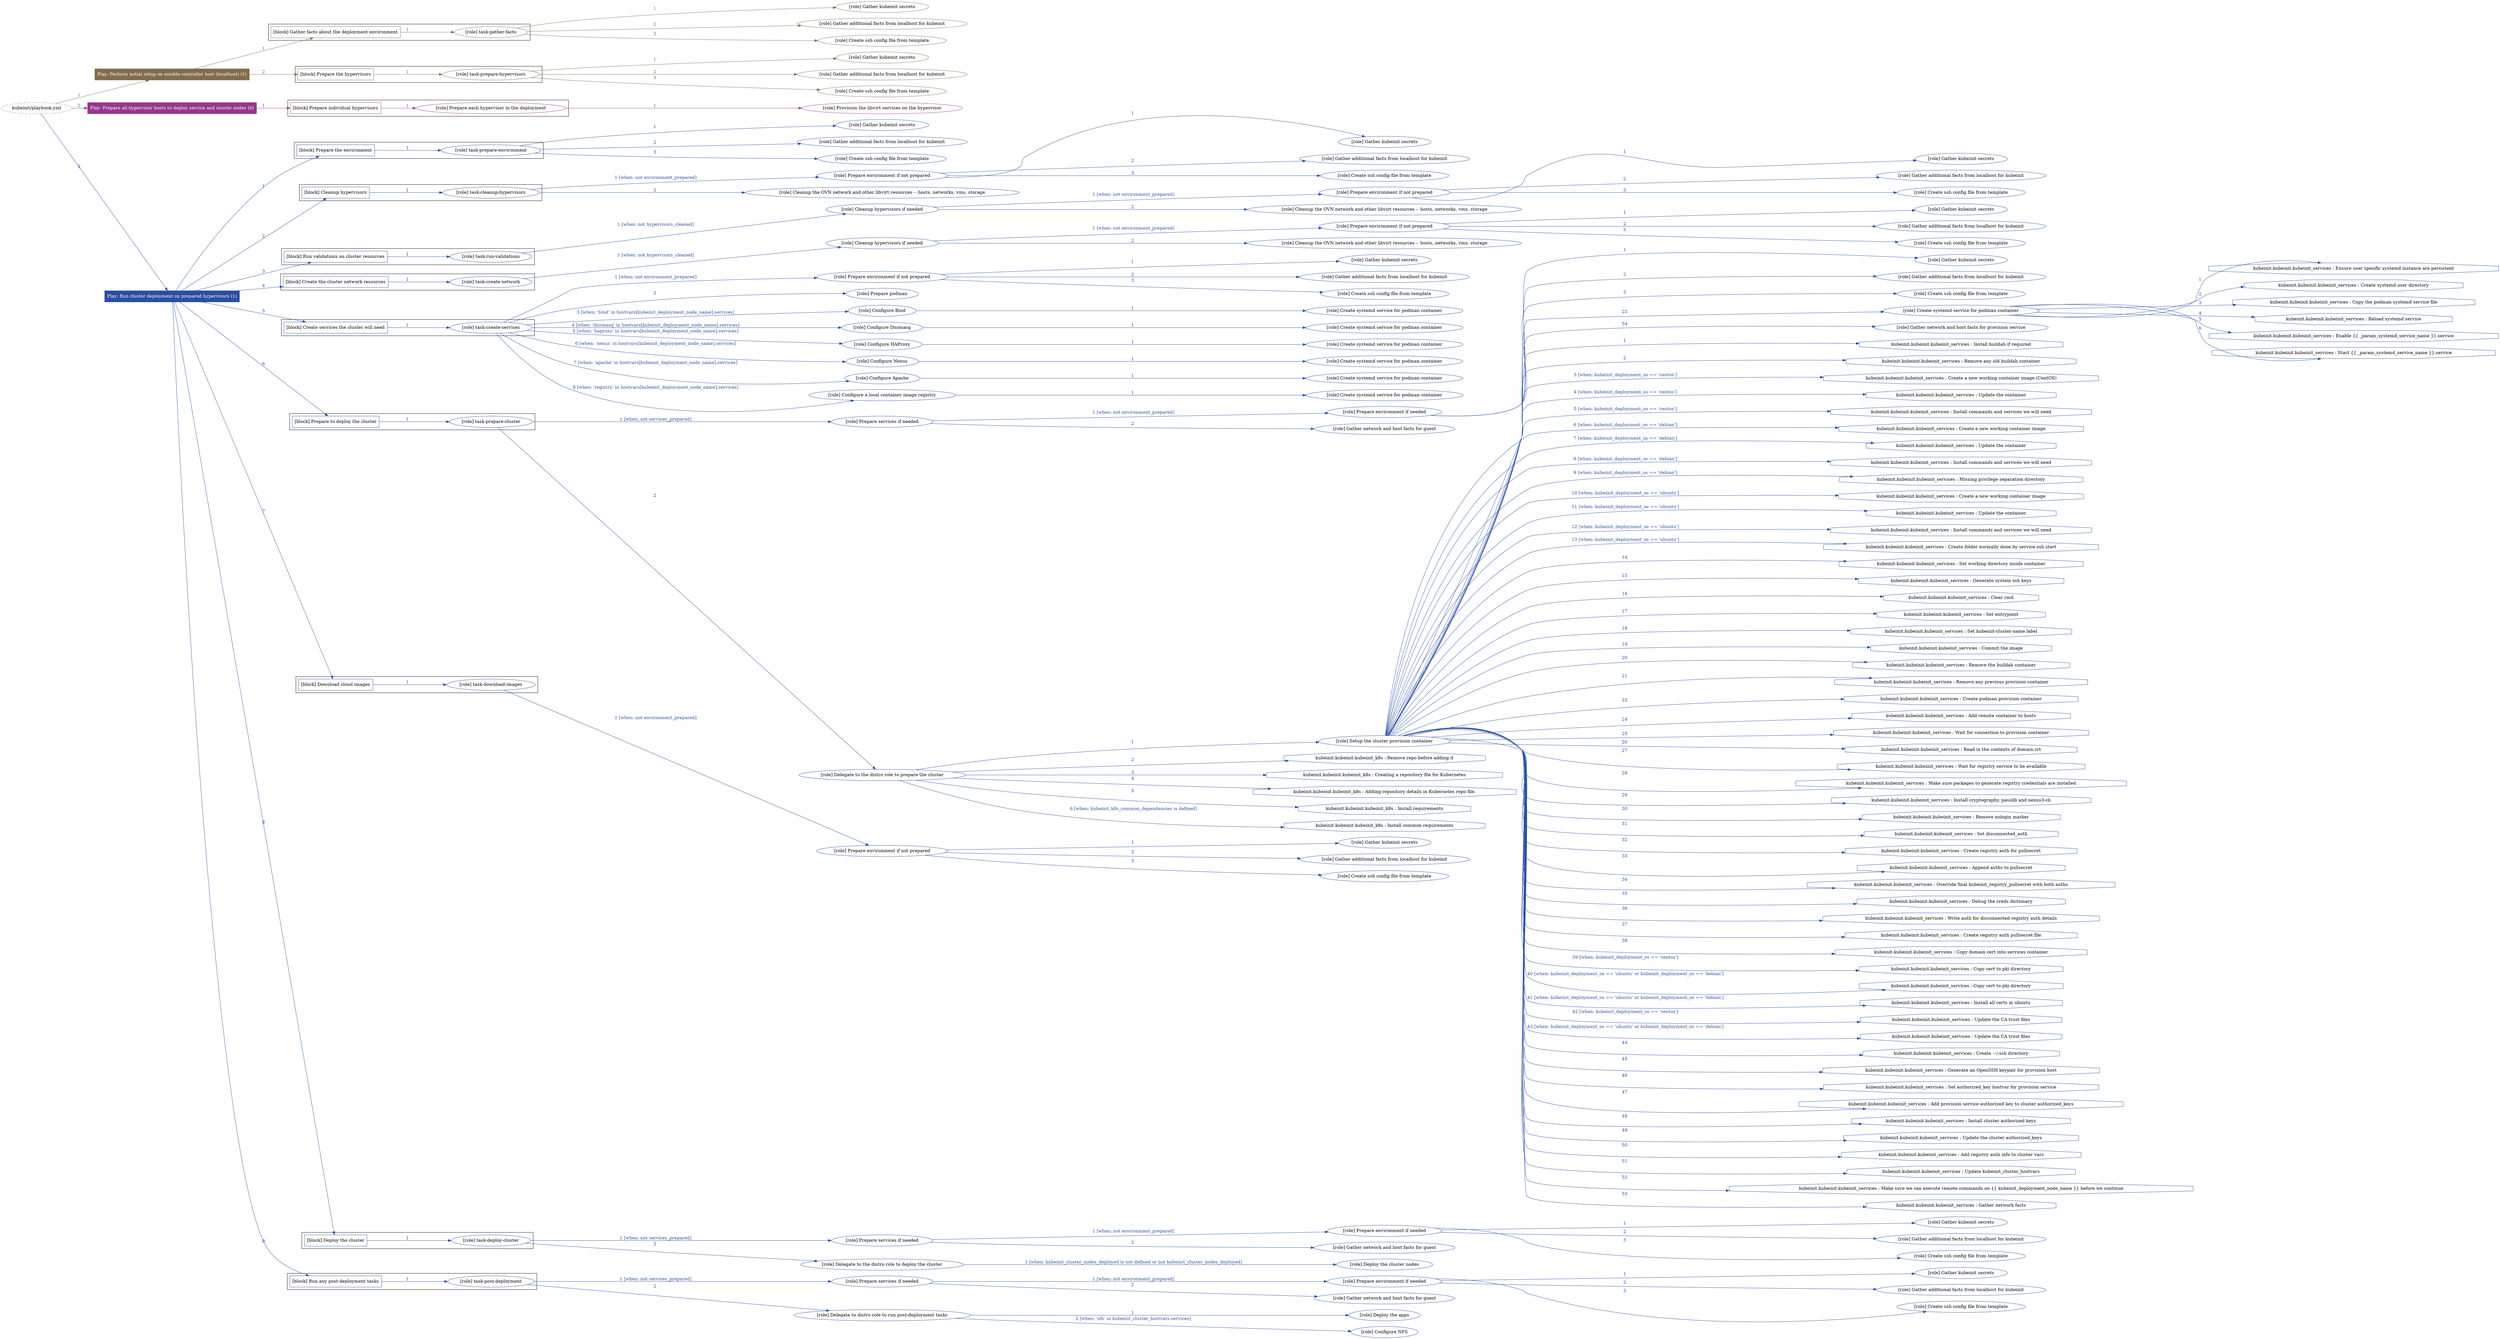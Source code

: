 digraph {
	graph [concentrate=true ordering=in rankdir=LR ratio=fill]
	edge [esep=5 sep=10]
	"kubeinit/playbook.yml" [URL="/home/runner/work/kubeinit/kubeinit/kubeinit/playbook.yml" id=playbook_9e5f8580 style=dotted]
	play_b704c690 [label="Play: Perform initial setup on ansible-controller host (localhost) (1)" URL="/home/runner/work/kubeinit/kubeinit/kubeinit/playbook.yml" color="#816d4b" fontcolor="#ffffff" id=play_b704c690 shape=box style=filled tooltip=localhost]
	"kubeinit/playbook.yml" -> play_b704c690 [label="1 " color="#816d4b" fontcolor="#816d4b" id=edge_3a16e7e0 labeltooltip="1 " tooltip="1 "]
	subgraph "Gather kubeinit secrets" {
		role_28b4d39b [label="[role] Gather kubeinit secrets" URL="/home/runner/.ansible/collections/ansible_collections/kubeinit/kubeinit/roles/kubeinit_prepare/tasks/gather_kubeinit_facts.yml" color="#816d4b" id=role_28b4d39b tooltip="Gather kubeinit secrets"]
	}
	subgraph "Gather additional facts from localhost for kubeinit" {
		role_153d5cd8 [label="[role] Gather additional facts from localhost for kubeinit" URL="/home/runner/.ansible/collections/ansible_collections/kubeinit/kubeinit/roles/kubeinit_prepare/tasks/gather_kubeinit_facts.yml" color="#816d4b" id=role_153d5cd8 tooltip="Gather additional facts from localhost for kubeinit"]
	}
	subgraph "Create ssh config file from template" {
		role_b36f1b72 [label="[role] Create ssh config file from template" URL="/home/runner/.ansible/collections/ansible_collections/kubeinit/kubeinit/roles/kubeinit_prepare/tasks/gather_kubeinit_facts.yml" color="#816d4b" id=role_b36f1b72 tooltip="Create ssh config file from template"]
	}
	subgraph "task-gather-facts" {
		role_5affc404 [label="[role] task-gather-facts" URL="/home/runner/work/kubeinit/kubeinit/kubeinit/playbook.yml" color="#816d4b" id=role_5affc404 tooltip="task-gather-facts"]
		role_5affc404 -> role_28b4d39b [label="1 " color="#816d4b" fontcolor="#816d4b" id=edge_074ad8e6 labeltooltip="1 " tooltip="1 "]
		role_5affc404 -> role_153d5cd8 [label="2 " color="#816d4b" fontcolor="#816d4b" id=edge_810d5a87 labeltooltip="2 " tooltip="2 "]
		role_5affc404 -> role_b36f1b72 [label="3 " color="#816d4b" fontcolor="#816d4b" id=edge_afd59d2b labeltooltip="3 " tooltip="3 "]
	}
	subgraph "Gather kubeinit secrets" {
		role_8713842a [label="[role] Gather kubeinit secrets" URL="/home/runner/.ansible/collections/ansible_collections/kubeinit/kubeinit/roles/kubeinit_prepare/tasks/gather_kubeinit_facts.yml" color="#816d4b" id=role_8713842a tooltip="Gather kubeinit secrets"]
	}
	subgraph "Gather additional facts from localhost for kubeinit" {
		role_ea3cd6a5 [label="[role] Gather additional facts from localhost for kubeinit" URL="/home/runner/.ansible/collections/ansible_collections/kubeinit/kubeinit/roles/kubeinit_prepare/tasks/gather_kubeinit_facts.yml" color="#816d4b" id=role_ea3cd6a5 tooltip="Gather additional facts from localhost for kubeinit"]
	}
	subgraph "Create ssh config file from template" {
		role_85c2e123 [label="[role] Create ssh config file from template" URL="/home/runner/.ansible/collections/ansible_collections/kubeinit/kubeinit/roles/kubeinit_prepare/tasks/gather_kubeinit_facts.yml" color="#816d4b" id=role_85c2e123 tooltip="Create ssh config file from template"]
	}
	subgraph "task-prepare-hypervisors" {
		role_2daeb864 [label="[role] task-prepare-hypervisors" URL="/home/runner/work/kubeinit/kubeinit/kubeinit/playbook.yml" color="#816d4b" id=role_2daeb864 tooltip="task-prepare-hypervisors"]
		role_2daeb864 -> role_8713842a [label="1 " color="#816d4b" fontcolor="#816d4b" id=edge_f0327180 labeltooltip="1 " tooltip="1 "]
		role_2daeb864 -> role_ea3cd6a5 [label="2 " color="#816d4b" fontcolor="#816d4b" id=edge_30da3a80 labeltooltip="2 " tooltip="2 "]
		role_2daeb864 -> role_85c2e123 [label="3 " color="#816d4b" fontcolor="#816d4b" id=edge_bd0464f5 labeltooltip="3 " tooltip="3 "]
	}
	subgraph "Play: Perform initial setup on ansible-controller host (localhost) (1)" {
		play_b704c690 -> block_9bef0253 [label=1 color="#816d4b" fontcolor="#816d4b" id=edge_25d81f77 labeltooltip=1 tooltip=1]
		subgraph cluster_block_9bef0253 {
			block_9bef0253 [label="[block] Gather facts about the deployment environment" URL="/home/runner/work/kubeinit/kubeinit/kubeinit/playbook.yml" color="#816d4b" id=block_9bef0253 labeltooltip="Gather facts about the deployment environment" shape=box tooltip="Gather facts about the deployment environment"]
			block_9bef0253 -> role_5affc404 [label="1 " color="#816d4b" fontcolor="#816d4b" id=edge_1d26d2ef labeltooltip="1 " tooltip="1 "]
		}
		play_b704c690 -> block_f9d3b688 [label=2 color="#816d4b" fontcolor="#816d4b" id=edge_12c28174 labeltooltip=2 tooltip=2]
		subgraph cluster_block_f9d3b688 {
			block_f9d3b688 [label="[block] Prepare the hypervisors" URL="/home/runner/work/kubeinit/kubeinit/kubeinit/playbook.yml" color="#816d4b" id=block_f9d3b688 labeltooltip="Prepare the hypervisors" shape=box tooltip="Prepare the hypervisors"]
			block_f9d3b688 -> role_2daeb864 [label="1 " color="#816d4b" fontcolor="#816d4b" id=edge_7a4f925d labeltooltip="1 " tooltip="1 "]
		}
	}
	play_d3ded4af [label="Play: Prepare all hypervisor hosts to deploy service and cluster nodes (0)" URL="/home/runner/work/kubeinit/kubeinit/kubeinit/playbook.yml" color="#963690" fontcolor="#ffffff" id=play_d3ded4af shape=box style=filled tooltip="Play: Prepare all hypervisor hosts to deploy service and cluster nodes (0)"]
	"kubeinit/playbook.yml" -> play_d3ded4af [label="2 " color="#963690" fontcolor="#963690" id=edge_b7282394 labeltooltip="2 " tooltip="2 "]
	subgraph "Provision the libvirt services on the hypervisor" {
		role_967b8a23 [label="[role] Provision the libvirt services on the hypervisor" URL="/home/runner/.ansible/collections/ansible_collections/kubeinit/kubeinit/roles/kubeinit_prepare/tasks/prepare_hypervisor.yml" color="#963690" id=role_967b8a23 tooltip="Provision the libvirt services on the hypervisor"]
	}
	subgraph "Prepare each hypervisor in the deployment" {
		role_848e3dcd [label="[role] Prepare each hypervisor in the deployment" URL="/home/runner/work/kubeinit/kubeinit/kubeinit/playbook.yml" color="#963690" id=role_848e3dcd tooltip="Prepare each hypervisor in the deployment"]
		role_848e3dcd -> role_967b8a23 [label="1 " color="#963690" fontcolor="#963690" id=edge_a90d5bc1 labeltooltip="1 " tooltip="1 "]
	}
	subgraph "Play: Prepare all hypervisor hosts to deploy service and cluster nodes (0)" {
		play_d3ded4af -> block_9b199ace [label=1 color="#963690" fontcolor="#963690" id=edge_82cb3838 labeltooltip=1 tooltip=1]
		subgraph cluster_block_9b199ace {
			block_9b199ace [label="[block] Prepare individual hypervisors" URL="/home/runner/work/kubeinit/kubeinit/kubeinit/playbook.yml" color="#963690" id=block_9b199ace labeltooltip="Prepare individual hypervisors" shape=box tooltip="Prepare individual hypervisors"]
			block_9b199ace -> role_848e3dcd [label="1 " color="#963690" fontcolor="#963690" id=edge_3794830b labeltooltip="1 " tooltip="1 "]
		}
	}
	play_d2bd14ab [label="Play: Run cluster deployment on prepared hypervisors (1)" URL="/home/runner/work/kubeinit/kubeinit/kubeinit/playbook.yml" color="#2a4ea2" fontcolor="#ffffff" id=play_d2bd14ab shape=box style=filled tooltip=localhost]
	"kubeinit/playbook.yml" -> play_d2bd14ab [label="3 " color="#2a4ea2" fontcolor="#2a4ea2" id=edge_8d004582 labeltooltip="3 " tooltip="3 "]
	subgraph "Gather kubeinit secrets" {
		role_591c493e [label="[role] Gather kubeinit secrets" URL="/home/runner/.ansible/collections/ansible_collections/kubeinit/kubeinit/roles/kubeinit_prepare/tasks/gather_kubeinit_facts.yml" color="#2a4ea2" id=role_591c493e tooltip="Gather kubeinit secrets"]
	}
	subgraph "Gather additional facts from localhost for kubeinit" {
		role_1930c37e [label="[role] Gather additional facts from localhost for kubeinit" URL="/home/runner/.ansible/collections/ansible_collections/kubeinit/kubeinit/roles/kubeinit_prepare/tasks/gather_kubeinit_facts.yml" color="#2a4ea2" id=role_1930c37e tooltip="Gather additional facts from localhost for kubeinit"]
	}
	subgraph "Create ssh config file from template" {
		role_3ce6106d [label="[role] Create ssh config file from template" URL="/home/runner/.ansible/collections/ansible_collections/kubeinit/kubeinit/roles/kubeinit_prepare/tasks/gather_kubeinit_facts.yml" color="#2a4ea2" id=role_3ce6106d tooltip="Create ssh config file from template"]
	}
	subgraph "task-prepare-environment" {
		role_3bc2deae [label="[role] task-prepare-environment" URL="/home/runner/work/kubeinit/kubeinit/kubeinit/playbook.yml" color="#2a4ea2" id=role_3bc2deae tooltip="task-prepare-environment"]
		role_3bc2deae -> role_591c493e [label="1 " color="#2a4ea2" fontcolor="#2a4ea2" id=edge_ddb11a23 labeltooltip="1 " tooltip="1 "]
		role_3bc2deae -> role_1930c37e [label="2 " color="#2a4ea2" fontcolor="#2a4ea2" id=edge_788e5365 labeltooltip="2 " tooltip="2 "]
		role_3bc2deae -> role_3ce6106d [label="3 " color="#2a4ea2" fontcolor="#2a4ea2" id=edge_037d723a labeltooltip="3 " tooltip="3 "]
	}
	subgraph "Gather kubeinit secrets" {
		role_402a0b41 [label="[role] Gather kubeinit secrets" URL="/home/runner/.ansible/collections/ansible_collections/kubeinit/kubeinit/roles/kubeinit_prepare/tasks/gather_kubeinit_facts.yml" color="#2a4ea2" id=role_402a0b41 tooltip="Gather kubeinit secrets"]
	}
	subgraph "Gather additional facts from localhost for kubeinit" {
		role_0322fc5f [label="[role] Gather additional facts from localhost for kubeinit" URL="/home/runner/.ansible/collections/ansible_collections/kubeinit/kubeinit/roles/kubeinit_prepare/tasks/gather_kubeinit_facts.yml" color="#2a4ea2" id=role_0322fc5f tooltip="Gather additional facts from localhost for kubeinit"]
	}
	subgraph "Create ssh config file from template" {
		role_292eb8be [label="[role] Create ssh config file from template" URL="/home/runner/.ansible/collections/ansible_collections/kubeinit/kubeinit/roles/kubeinit_prepare/tasks/gather_kubeinit_facts.yml" color="#2a4ea2" id=role_292eb8be tooltip="Create ssh config file from template"]
	}
	subgraph "Prepare environment if not prepared" {
		role_27eb8b83 [label="[role] Prepare environment if not prepared" URL="/home/runner/.ansible/collections/ansible_collections/kubeinit/kubeinit/roles/kubeinit_prepare/tasks/cleanup_hypervisors.yml" color="#2a4ea2" id=role_27eb8b83 tooltip="Prepare environment if not prepared"]
		role_27eb8b83 -> role_402a0b41 [label="1 " color="#2a4ea2" fontcolor="#2a4ea2" id=edge_e4c07166 labeltooltip="1 " tooltip="1 "]
		role_27eb8b83 -> role_0322fc5f [label="2 " color="#2a4ea2" fontcolor="#2a4ea2" id=edge_113fbac8 labeltooltip="2 " tooltip="2 "]
		role_27eb8b83 -> role_292eb8be [label="3 " color="#2a4ea2" fontcolor="#2a4ea2" id=edge_840fec92 labeltooltip="3 " tooltip="3 "]
	}
	subgraph "Cleanup the OVN network and other libvirt resources -- hosts, networks, vms, storage" {
		role_d7b406ce [label="[role] Cleanup the OVN network and other libvirt resources -- hosts, networks, vms, storage" URL="/home/runner/.ansible/collections/ansible_collections/kubeinit/kubeinit/roles/kubeinit_prepare/tasks/cleanup_hypervisors.yml" color="#2a4ea2" id=role_d7b406ce tooltip="Cleanup the OVN network and other libvirt resources -- hosts, networks, vms, storage"]
	}
	subgraph "task-cleanup-hypervisors" {
		role_02acf2a4 [label="[role] task-cleanup-hypervisors" URL="/home/runner/work/kubeinit/kubeinit/kubeinit/playbook.yml" color="#2a4ea2" id=role_02acf2a4 tooltip="task-cleanup-hypervisors"]
		role_02acf2a4 -> role_27eb8b83 [label="1 [when: not environment_prepared]" color="#2a4ea2" fontcolor="#2a4ea2" id=edge_8ad8b395 labeltooltip="1 [when: not environment_prepared]" tooltip="1 [when: not environment_prepared]"]
		role_02acf2a4 -> role_d7b406ce [label="2 " color="#2a4ea2" fontcolor="#2a4ea2" id=edge_7c12146d labeltooltip="2 " tooltip="2 "]
	}
	subgraph "Gather kubeinit secrets" {
		role_f967d75a [label="[role] Gather kubeinit secrets" URL="/home/runner/.ansible/collections/ansible_collections/kubeinit/kubeinit/roles/kubeinit_prepare/tasks/gather_kubeinit_facts.yml" color="#2a4ea2" id=role_f967d75a tooltip="Gather kubeinit secrets"]
	}
	subgraph "Gather additional facts from localhost for kubeinit" {
		role_3aa53edc [label="[role] Gather additional facts from localhost for kubeinit" URL="/home/runner/.ansible/collections/ansible_collections/kubeinit/kubeinit/roles/kubeinit_prepare/tasks/gather_kubeinit_facts.yml" color="#2a4ea2" id=role_3aa53edc tooltip="Gather additional facts from localhost for kubeinit"]
	}
	subgraph "Create ssh config file from template" {
		role_fff82791 [label="[role] Create ssh config file from template" URL="/home/runner/.ansible/collections/ansible_collections/kubeinit/kubeinit/roles/kubeinit_prepare/tasks/gather_kubeinit_facts.yml" color="#2a4ea2" id=role_fff82791 tooltip="Create ssh config file from template"]
	}
	subgraph "Prepare environment if not prepared" {
		role_79ac713e [label="[role] Prepare environment if not prepared" URL="/home/runner/.ansible/collections/ansible_collections/kubeinit/kubeinit/roles/kubeinit_prepare/tasks/cleanup_hypervisors.yml" color="#2a4ea2" id=role_79ac713e tooltip="Prepare environment if not prepared"]
		role_79ac713e -> role_f967d75a [label="1 " color="#2a4ea2" fontcolor="#2a4ea2" id=edge_b667ee92 labeltooltip="1 " tooltip="1 "]
		role_79ac713e -> role_3aa53edc [label="2 " color="#2a4ea2" fontcolor="#2a4ea2" id=edge_f8ba244b labeltooltip="2 " tooltip="2 "]
		role_79ac713e -> role_fff82791 [label="3 " color="#2a4ea2" fontcolor="#2a4ea2" id=edge_80f1b740 labeltooltip="3 " tooltip="3 "]
	}
	subgraph "Cleanup the OVN network and other libvirt resources -- hosts, networks, vms, storage" {
		role_fb686472 [label="[role] Cleanup the OVN network and other libvirt resources -- hosts, networks, vms, storage" URL="/home/runner/.ansible/collections/ansible_collections/kubeinit/kubeinit/roles/kubeinit_prepare/tasks/cleanup_hypervisors.yml" color="#2a4ea2" id=role_fb686472 tooltip="Cleanup the OVN network and other libvirt resources -- hosts, networks, vms, storage"]
	}
	subgraph "Cleanup hypervisors if needed" {
		role_19618c9f [label="[role] Cleanup hypervisors if needed" URL="/home/runner/.ansible/collections/ansible_collections/kubeinit/kubeinit/roles/kubeinit_validations/tasks/main.yml" color="#2a4ea2" id=role_19618c9f tooltip="Cleanup hypervisors if needed"]
		role_19618c9f -> role_79ac713e [label="1 [when: not environment_prepared]" color="#2a4ea2" fontcolor="#2a4ea2" id=edge_610d1932 labeltooltip="1 [when: not environment_prepared]" tooltip="1 [when: not environment_prepared]"]
		role_19618c9f -> role_fb686472 [label="2 " color="#2a4ea2" fontcolor="#2a4ea2" id=edge_168e0798 labeltooltip="2 " tooltip="2 "]
	}
	subgraph "task-run-validations" {
		role_93ab2cda [label="[role] task-run-validations" URL="/home/runner/work/kubeinit/kubeinit/kubeinit/playbook.yml" color="#2a4ea2" id=role_93ab2cda tooltip="task-run-validations"]
		role_93ab2cda -> role_19618c9f [label="1 [when: not hypervisors_cleaned]" color="#2a4ea2" fontcolor="#2a4ea2" id=edge_cc17b766 labeltooltip="1 [when: not hypervisors_cleaned]" tooltip="1 [when: not hypervisors_cleaned]"]
	}
	subgraph "Gather kubeinit secrets" {
		role_7b729767 [label="[role] Gather kubeinit secrets" URL="/home/runner/.ansible/collections/ansible_collections/kubeinit/kubeinit/roles/kubeinit_prepare/tasks/gather_kubeinit_facts.yml" color="#2a4ea2" id=role_7b729767 tooltip="Gather kubeinit secrets"]
	}
	subgraph "Gather additional facts from localhost for kubeinit" {
		role_3d26e073 [label="[role] Gather additional facts from localhost for kubeinit" URL="/home/runner/.ansible/collections/ansible_collections/kubeinit/kubeinit/roles/kubeinit_prepare/tasks/gather_kubeinit_facts.yml" color="#2a4ea2" id=role_3d26e073 tooltip="Gather additional facts from localhost for kubeinit"]
	}
	subgraph "Create ssh config file from template" {
		role_6b51e284 [label="[role] Create ssh config file from template" URL="/home/runner/.ansible/collections/ansible_collections/kubeinit/kubeinit/roles/kubeinit_prepare/tasks/gather_kubeinit_facts.yml" color="#2a4ea2" id=role_6b51e284 tooltip="Create ssh config file from template"]
	}
	subgraph "Prepare environment if not prepared" {
		role_6ac66145 [label="[role] Prepare environment if not prepared" URL="/home/runner/.ansible/collections/ansible_collections/kubeinit/kubeinit/roles/kubeinit_prepare/tasks/cleanup_hypervisors.yml" color="#2a4ea2" id=role_6ac66145 tooltip="Prepare environment if not prepared"]
		role_6ac66145 -> role_7b729767 [label="1 " color="#2a4ea2" fontcolor="#2a4ea2" id=edge_1982a4aa labeltooltip="1 " tooltip="1 "]
		role_6ac66145 -> role_3d26e073 [label="2 " color="#2a4ea2" fontcolor="#2a4ea2" id=edge_0b09079d labeltooltip="2 " tooltip="2 "]
		role_6ac66145 -> role_6b51e284 [label="3 " color="#2a4ea2" fontcolor="#2a4ea2" id=edge_32b1999b labeltooltip="3 " tooltip="3 "]
	}
	subgraph "Cleanup the OVN network and other libvirt resources -- hosts, networks, vms, storage" {
		role_4b9ac173 [label="[role] Cleanup the OVN network and other libvirt resources -- hosts, networks, vms, storage" URL="/home/runner/.ansible/collections/ansible_collections/kubeinit/kubeinit/roles/kubeinit_prepare/tasks/cleanup_hypervisors.yml" color="#2a4ea2" id=role_4b9ac173 tooltip="Cleanup the OVN network and other libvirt resources -- hosts, networks, vms, storage"]
	}
	subgraph "Cleanup hypervisors if needed" {
		role_885dabfa [label="[role] Cleanup hypervisors if needed" URL="/home/runner/.ansible/collections/ansible_collections/kubeinit/kubeinit/roles/kubeinit_libvirt/tasks/create_network.yml" color="#2a4ea2" id=role_885dabfa tooltip="Cleanup hypervisors if needed"]
		role_885dabfa -> role_6ac66145 [label="1 [when: not environment_prepared]" color="#2a4ea2" fontcolor="#2a4ea2" id=edge_6797b2aa labeltooltip="1 [when: not environment_prepared]" tooltip="1 [when: not environment_prepared]"]
		role_885dabfa -> role_4b9ac173 [label="2 " color="#2a4ea2" fontcolor="#2a4ea2" id=edge_8025534f labeltooltip="2 " tooltip="2 "]
	}
	subgraph "task-create-network" {
		role_c961149e [label="[role] task-create-network" URL="/home/runner/work/kubeinit/kubeinit/kubeinit/playbook.yml" color="#2a4ea2" id=role_c961149e tooltip="task-create-network"]
		role_c961149e -> role_885dabfa [label="1 [when: not hypervisors_cleaned]" color="#2a4ea2" fontcolor="#2a4ea2" id=edge_bbbe0d3d labeltooltip="1 [when: not hypervisors_cleaned]" tooltip="1 [when: not hypervisors_cleaned]"]
	}
	subgraph "Gather kubeinit secrets" {
		role_3668d603 [label="[role] Gather kubeinit secrets" URL="/home/runner/.ansible/collections/ansible_collections/kubeinit/kubeinit/roles/kubeinit_prepare/tasks/gather_kubeinit_facts.yml" color="#2a4ea2" id=role_3668d603 tooltip="Gather kubeinit secrets"]
	}
	subgraph "Gather additional facts from localhost for kubeinit" {
		role_ca2acc0d [label="[role] Gather additional facts from localhost for kubeinit" URL="/home/runner/.ansible/collections/ansible_collections/kubeinit/kubeinit/roles/kubeinit_prepare/tasks/gather_kubeinit_facts.yml" color="#2a4ea2" id=role_ca2acc0d tooltip="Gather additional facts from localhost for kubeinit"]
	}
	subgraph "Create ssh config file from template" {
		role_21e658a0 [label="[role] Create ssh config file from template" URL="/home/runner/.ansible/collections/ansible_collections/kubeinit/kubeinit/roles/kubeinit_prepare/tasks/gather_kubeinit_facts.yml" color="#2a4ea2" id=role_21e658a0 tooltip="Create ssh config file from template"]
	}
	subgraph "Prepare environment if not prepared" {
		role_695ab6e7 [label="[role] Prepare environment if not prepared" URL="/home/runner/.ansible/collections/ansible_collections/kubeinit/kubeinit/roles/kubeinit_services/tasks/main.yml" color="#2a4ea2" id=role_695ab6e7 tooltip="Prepare environment if not prepared"]
		role_695ab6e7 -> role_3668d603 [label="1 " color="#2a4ea2" fontcolor="#2a4ea2" id=edge_8c0afa4d labeltooltip="1 " tooltip="1 "]
		role_695ab6e7 -> role_ca2acc0d [label="2 " color="#2a4ea2" fontcolor="#2a4ea2" id=edge_0b96ec0d labeltooltip="2 " tooltip="2 "]
		role_695ab6e7 -> role_21e658a0 [label="3 " color="#2a4ea2" fontcolor="#2a4ea2" id=edge_7b037c1b labeltooltip="3 " tooltip="3 "]
	}
	subgraph "Prepare podman" {
		role_1e9b98fd [label="[role] Prepare podman" URL="/home/runner/.ansible/collections/ansible_collections/kubeinit/kubeinit/roles/kubeinit_services/tasks/00_create_service_pod.yml" color="#2a4ea2" id=role_1e9b98fd tooltip="Prepare podman"]
	}
	subgraph "Create systemd service for podman container" {
		role_96cca34a [label="[role] Create systemd service for podman container" URL="/home/runner/.ansible/collections/ansible_collections/kubeinit/kubeinit/roles/kubeinit_bind/tasks/main.yml" color="#2a4ea2" id=role_96cca34a tooltip="Create systemd service for podman container"]
	}
	subgraph "Configure Bind" {
		role_bf1f45c3 [label="[role] Configure Bind" URL="/home/runner/.ansible/collections/ansible_collections/kubeinit/kubeinit/roles/kubeinit_services/tasks/start_services_containers.yml" color="#2a4ea2" id=role_bf1f45c3 tooltip="Configure Bind"]
		role_bf1f45c3 -> role_96cca34a [label="1 " color="#2a4ea2" fontcolor="#2a4ea2" id=edge_cf8fb99a labeltooltip="1 " tooltip="1 "]
	}
	subgraph "Create systemd service for podman container" {
		role_f38f17d5 [label="[role] Create systemd service for podman container" URL="/home/runner/.ansible/collections/ansible_collections/kubeinit/kubeinit/roles/kubeinit_dnsmasq/tasks/main.yml" color="#2a4ea2" id=role_f38f17d5 tooltip="Create systemd service for podman container"]
	}
	subgraph "Configure Dnsmasq" {
		role_88946008 [label="[role] Configure Dnsmasq" URL="/home/runner/.ansible/collections/ansible_collections/kubeinit/kubeinit/roles/kubeinit_services/tasks/start_services_containers.yml" color="#2a4ea2" id=role_88946008 tooltip="Configure Dnsmasq"]
		role_88946008 -> role_f38f17d5 [label="1 " color="#2a4ea2" fontcolor="#2a4ea2" id=edge_5c45e6e0 labeltooltip="1 " tooltip="1 "]
	}
	subgraph "Create systemd service for podman container" {
		role_ff5dce0e [label="[role] Create systemd service for podman container" URL="/home/runner/.ansible/collections/ansible_collections/kubeinit/kubeinit/roles/kubeinit_haproxy/tasks/main.yml" color="#2a4ea2" id=role_ff5dce0e tooltip="Create systemd service for podman container"]
	}
	subgraph "Configure HAProxy" {
		role_8879543e [label="[role] Configure HAProxy" URL="/home/runner/.ansible/collections/ansible_collections/kubeinit/kubeinit/roles/kubeinit_services/tasks/start_services_containers.yml" color="#2a4ea2" id=role_8879543e tooltip="Configure HAProxy"]
		role_8879543e -> role_ff5dce0e [label="1 " color="#2a4ea2" fontcolor="#2a4ea2" id=edge_229d5eb8 labeltooltip="1 " tooltip="1 "]
	}
	subgraph "Create systemd service for podman container" {
		role_ffc4a991 [label="[role] Create systemd service for podman container" URL="/home/runner/.ansible/collections/ansible_collections/kubeinit/kubeinit/roles/kubeinit_nexus/tasks/main.yml" color="#2a4ea2" id=role_ffc4a991 tooltip="Create systemd service for podman container"]
	}
	subgraph "Configure Nexus" {
		role_a3f80aa1 [label="[role] Configure Nexus" URL="/home/runner/.ansible/collections/ansible_collections/kubeinit/kubeinit/roles/kubeinit_services/tasks/start_services_containers.yml" color="#2a4ea2" id=role_a3f80aa1 tooltip="Configure Nexus"]
		role_a3f80aa1 -> role_ffc4a991 [label="1 " color="#2a4ea2" fontcolor="#2a4ea2" id=edge_9920c566 labeltooltip="1 " tooltip="1 "]
	}
	subgraph "Create systemd service for podman container" {
		role_3526de93 [label="[role] Create systemd service for podman container" URL="/home/runner/.ansible/collections/ansible_collections/kubeinit/kubeinit/roles/kubeinit_apache/tasks/main.yml" color="#2a4ea2" id=role_3526de93 tooltip="Create systemd service for podman container"]
	}
	subgraph "Configure Apache" {
		role_45a85ac1 [label="[role] Configure Apache" URL="/home/runner/.ansible/collections/ansible_collections/kubeinit/kubeinit/roles/kubeinit_services/tasks/start_services_containers.yml" color="#2a4ea2" id=role_45a85ac1 tooltip="Configure Apache"]
		role_45a85ac1 -> role_3526de93 [label="1 " color="#2a4ea2" fontcolor="#2a4ea2" id=edge_c0881f65 labeltooltip="1 " tooltip="1 "]
	}
	subgraph "Create systemd service for podman container" {
		role_2ab1d5de [label="[role] Create systemd service for podman container" URL="/home/runner/.ansible/collections/ansible_collections/kubeinit/kubeinit/roles/kubeinit_registry/tasks/main.yml" color="#2a4ea2" id=role_2ab1d5de tooltip="Create systemd service for podman container"]
	}
	subgraph "Configure a local container image registry" {
		role_c26ae905 [label="[role] Configure a local container image registry" URL="/home/runner/.ansible/collections/ansible_collections/kubeinit/kubeinit/roles/kubeinit_services/tasks/start_services_containers.yml" color="#2a4ea2" id=role_c26ae905 tooltip="Configure a local container image registry"]
		role_c26ae905 -> role_2ab1d5de [label="1 " color="#2a4ea2" fontcolor="#2a4ea2" id=edge_b0243312 labeltooltip="1 " tooltip="1 "]
	}
	subgraph "task-create-services" {
		role_f42b65d3 [label="[role] task-create-services" URL="/home/runner/work/kubeinit/kubeinit/kubeinit/playbook.yml" color="#2a4ea2" id=role_f42b65d3 tooltip="task-create-services"]
		role_f42b65d3 -> role_695ab6e7 [label="1 [when: not environment_prepared]" color="#2a4ea2" fontcolor="#2a4ea2" id=edge_2084c370 labeltooltip="1 [when: not environment_prepared]" tooltip="1 [when: not environment_prepared]"]
		role_f42b65d3 -> role_1e9b98fd [label="2 " color="#2a4ea2" fontcolor="#2a4ea2" id=edge_b5deb1b0 labeltooltip="2 " tooltip="2 "]
		role_f42b65d3 -> role_bf1f45c3 [label="3 [when: 'bind' in hostvars[kubeinit_deployment_node_name].services]" color="#2a4ea2" fontcolor="#2a4ea2" id=edge_affccc3e labeltooltip="3 [when: 'bind' in hostvars[kubeinit_deployment_node_name].services]" tooltip="3 [when: 'bind' in hostvars[kubeinit_deployment_node_name].services]"]
		role_f42b65d3 -> role_88946008 [label="4 [when: 'dnsmasq' in hostvars[kubeinit_deployment_node_name].services]" color="#2a4ea2" fontcolor="#2a4ea2" id=edge_90d60b41 labeltooltip="4 [when: 'dnsmasq' in hostvars[kubeinit_deployment_node_name].services]" tooltip="4 [when: 'dnsmasq' in hostvars[kubeinit_deployment_node_name].services]"]
		role_f42b65d3 -> role_8879543e [label="5 [when: 'haproxy' in hostvars[kubeinit_deployment_node_name].services]" color="#2a4ea2" fontcolor="#2a4ea2" id=edge_1a74c1ca labeltooltip="5 [when: 'haproxy' in hostvars[kubeinit_deployment_node_name].services]" tooltip="5 [when: 'haproxy' in hostvars[kubeinit_deployment_node_name].services]"]
		role_f42b65d3 -> role_a3f80aa1 [label="6 [when: 'nexus' in hostvars[kubeinit_deployment_node_name].services]" color="#2a4ea2" fontcolor="#2a4ea2" id=edge_0a0167cc labeltooltip="6 [when: 'nexus' in hostvars[kubeinit_deployment_node_name].services]" tooltip="6 [when: 'nexus' in hostvars[kubeinit_deployment_node_name].services]"]
		role_f42b65d3 -> role_45a85ac1 [label="7 [when: 'apache' in hostvars[kubeinit_deployment_node_name].services]" color="#2a4ea2" fontcolor="#2a4ea2" id=edge_8ba09069 labeltooltip="7 [when: 'apache' in hostvars[kubeinit_deployment_node_name].services]" tooltip="7 [when: 'apache' in hostvars[kubeinit_deployment_node_name].services]"]
		role_f42b65d3 -> role_c26ae905 [label="8 [when: 'registry' in hostvars[kubeinit_deployment_node_name].services]" color="#2a4ea2" fontcolor="#2a4ea2" id=edge_11075de1 labeltooltip="8 [when: 'registry' in hostvars[kubeinit_deployment_node_name].services]" tooltip="8 [when: 'registry' in hostvars[kubeinit_deployment_node_name].services]"]
	}
	subgraph "Gather kubeinit secrets" {
		role_5ef15749 [label="[role] Gather kubeinit secrets" URL="/home/runner/.ansible/collections/ansible_collections/kubeinit/kubeinit/roles/kubeinit_prepare/tasks/gather_kubeinit_facts.yml" color="#2a4ea2" id=role_5ef15749 tooltip="Gather kubeinit secrets"]
	}
	subgraph "Gather additional facts from localhost for kubeinit" {
		role_a3a0f82c [label="[role] Gather additional facts from localhost for kubeinit" URL="/home/runner/.ansible/collections/ansible_collections/kubeinit/kubeinit/roles/kubeinit_prepare/tasks/gather_kubeinit_facts.yml" color="#2a4ea2" id=role_a3a0f82c tooltip="Gather additional facts from localhost for kubeinit"]
	}
	subgraph "Create ssh config file from template" {
		role_b74fb44a [label="[role] Create ssh config file from template" URL="/home/runner/.ansible/collections/ansible_collections/kubeinit/kubeinit/roles/kubeinit_prepare/tasks/gather_kubeinit_facts.yml" color="#2a4ea2" id=role_b74fb44a tooltip="Create ssh config file from template"]
	}
	subgraph "Prepare environment if needed" {
		role_8698fce6 [label="[role] Prepare environment if needed" URL="/home/runner/.ansible/collections/ansible_collections/kubeinit/kubeinit/roles/kubeinit_services/tasks/prepare_services.yml" color="#2a4ea2" id=role_8698fce6 tooltip="Prepare environment if needed"]
		role_8698fce6 -> role_5ef15749 [label="1 " color="#2a4ea2" fontcolor="#2a4ea2" id=edge_093de4c6 labeltooltip="1 " tooltip="1 "]
		role_8698fce6 -> role_a3a0f82c [label="2 " color="#2a4ea2" fontcolor="#2a4ea2" id=edge_a4f77c02 labeltooltip="2 " tooltip="2 "]
		role_8698fce6 -> role_b74fb44a [label="3 " color="#2a4ea2" fontcolor="#2a4ea2" id=edge_8c6c4f32 labeltooltip="3 " tooltip="3 "]
	}
	subgraph "Gather network and host facts for guest" {
		role_b0a4b788 [label="[role] Gather network and host facts for guest" URL="/home/runner/.ansible/collections/ansible_collections/kubeinit/kubeinit/roles/kubeinit_services/tasks/prepare_services.yml" color="#2a4ea2" id=role_b0a4b788 tooltip="Gather network and host facts for guest"]
	}
	subgraph "Prepare services if needed" {
		role_faaca7c2 [label="[role] Prepare services if needed" URL="/home/runner/.ansible/collections/ansible_collections/kubeinit/kubeinit/roles/kubeinit_prepare/tasks/prepare_cluster.yml" color="#2a4ea2" id=role_faaca7c2 tooltip="Prepare services if needed"]
		role_faaca7c2 -> role_8698fce6 [label="1 [when: not environment_prepared]" color="#2a4ea2" fontcolor="#2a4ea2" id=edge_f0ef97e3 labeltooltip="1 [when: not environment_prepared]" tooltip="1 [when: not environment_prepared]"]
		role_faaca7c2 -> role_b0a4b788 [label="2 " color="#2a4ea2" fontcolor="#2a4ea2" id=edge_bfcbde71 labeltooltip="2 " tooltip="2 "]
	}
	subgraph "Create systemd service for podman container" {
		role_788d71a2 [label="[role] Create systemd service for podman container" URL="/home/runner/.ansible/collections/ansible_collections/kubeinit/kubeinit/roles/kubeinit_services/tasks/create_provision_container.yml" color="#2a4ea2" id=role_788d71a2 tooltip="Create systemd service for podman container"]
		task_61fe8ef9 [label="kubeinit.kubeinit.kubeinit_services : Ensure user specific systemd instance are persistent" URL="/home/runner/.ansible/collections/ansible_collections/kubeinit/kubeinit/roles/kubeinit_services/tasks/create_managed_service.yml" color="#2a4ea2" id=task_61fe8ef9 shape=octagon tooltip="kubeinit.kubeinit.kubeinit_services : Ensure user specific systemd instance are persistent"]
		role_788d71a2 -> task_61fe8ef9 [label="1 " color="#2a4ea2" fontcolor="#2a4ea2" id=edge_bb894c75 labeltooltip="1 " tooltip="1 "]
		task_d37e3ec0 [label="kubeinit.kubeinit.kubeinit_services : Create systemd user directory" URL="/home/runner/.ansible/collections/ansible_collections/kubeinit/kubeinit/roles/kubeinit_services/tasks/create_managed_service.yml" color="#2a4ea2" id=task_d37e3ec0 shape=octagon tooltip="kubeinit.kubeinit.kubeinit_services : Create systemd user directory"]
		role_788d71a2 -> task_d37e3ec0 [label="2 " color="#2a4ea2" fontcolor="#2a4ea2" id=edge_76224274 labeltooltip="2 " tooltip="2 "]
		task_373e5e85 [label="kubeinit.kubeinit.kubeinit_services : Copy the podman systemd service file" URL="/home/runner/.ansible/collections/ansible_collections/kubeinit/kubeinit/roles/kubeinit_services/tasks/create_managed_service.yml" color="#2a4ea2" id=task_373e5e85 shape=octagon tooltip="kubeinit.kubeinit.kubeinit_services : Copy the podman systemd service file"]
		role_788d71a2 -> task_373e5e85 [label="3 " color="#2a4ea2" fontcolor="#2a4ea2" id=edge_4d5e015a labeltooltip="3 " tooltip="3 "]
		task_39812c42 [label="kubeinit.kubeinit.kubeinit_services : Reload systemd service" URL="/home/runner/.ansible/collections/ansible_collections/kubeinit/kubeinit/roles/kubeinit_services/tasks/create_managed_service.yml" color="#2a4ea2" id=task_39812c42 shape=octagon tooltip="kubeinit.kubeinit.kubeinit_services : Reload systemd service"]
		role_788d71a2 -> task_39812c42 [label="4 " color="#2a4ea2" fontcolor="#2a4ea2" id=edge_ab83b014 labeltooltip="4 " tooltip="4 "]
		task_f0b33428 [label="kubeinit.kubeinit.kubeinit_services : Enable {{ _param_systemd_service_name }}.service" URL="/home/runner/.ansible/collections/ansible_collections/kubeinit/kubeinit/roles/kubeinit_services/tasks/create_managed_service.yml" color="#2a4ea2" id=task_f0b33428 shape=octagon tooltip="kubeinit.kubeinit.kubeinit_services : Enable {{ _param_systemd_service_name }}.service"]
		role_788d71a2 -> task_f0b33428 [label="5 " color="#2a4ea2" fontcolor="#2a4ea2" id=edge_ff7cb345 labeltooltip="5 " tooltip="5 "]
		task_afed8c66 [label="kubeinit.kubeinit.kubeinit_services : Start {{ _param_systemd_service_name }}.service" URL="/home/runner/.ansible/collections/ansible_collections/kubeinit/kubeinit/roles/kubeinit_services/tasks/create_managed_service.yml" color="#2a4ea2" id=task_afed8c66 shape=octagon tooltip="kubeinit.kubeinit.kubeinit_services : Start {{ _param_systemd_service_name }}.service"]
		role_788d71a2 -> task_afed8c66 [label="6 " color="#2a4ea2" fontcolor="#2a4ea2" id=edge_a8d5d690 labeltooltip="6 " tooltip="6 "]
	}
	subgraph "Gather network and host facts for provision service" {
		role_7e6a69fa [label="[role] Gather network and host facts for provision service" URL="/home/runner/.ansible/collections/ansible_collections/kubeinit/kubeinit/roles/kubeinit_services/tasks/create_provision_container.yml" color="#2a4ea2" id=role_7e6a69fa tooltip="Gather network and host facts for provision service"]
	}
	subgraph "Setup the cluster provision container" {
		role_22e4c338 [label="[role] Setup the cluster provision container" URL="/home/runner/.ansible/collections/ansible_collections/kubeinit/kubeinit/roles/kubeinit_k8s/tasks/prepare_cluster.yml" color="#2a4ea2" id=role_22e4c338 tooltip="Setup the cluster provision container"]
		task_9d333962 [label="kubeinit.kubeinit.kubeinit_services : Install buildah if required" URL="/home/runner/.ansible/collections/ansible_collections/kubeinit/kubeinit/roles/kubeinit_services/tasks/create_provision_container.yml" color="#2a4ea2" id=task_9d333962 shape=octagon tooltip="kubeinit.kubeinit.kubeinit_services : Install buildah if required"]
		role_22e4c338 -> task_9d333962 [label="1 " color="#2a4ea2" fontcolor="#2a4ea2" id=edge_281dfb02 labeltooltip="1 " tooltip="1 "]
		task_32a6c806 [label="kubeinit.kubeinit.kubeinit_services : Remove any old buildah container" URL="/home/runner/.ansible/collections/ansible_collections/kubeinit/kubeinit/roles/kubeinit_services/tasks/create_provision_container.yml" color="#2a4ea2" id=task_32a6c806 shape=octagon tooltip="kubeinit.kubeinit.kubeinit_services : Remove any old buildah container"]
		role_22e4c338 -> task_32a6c806 [label="2 " color="#2a4ea2" fontcolor="#2a4ea2" id=edge_ac278833 labeltooltip="2 " tooltip="2 "]
		task_bdea074c [label="kubeinit.kubeinit.kubeinit_services : Create a new working container image (CentOS)" URL="/home/runner/.ansible/collections/ansible_collections/kubeinit/kubeinit/roles/kubeinit_services/tasks/create_provision_container.yml" color="#2a4ea2" id=task_bdea074c shape=octagon tooltip="kubeinit.kubeinit.kubeinit_services : Create a new working container image (CentOS)"]
		role_22e4c338 -> task_bdea074c [label="3 [when: kubeinit_deployment_os == 'centos']" color="#2a4ea2" fontcolor="#2a4ea2" id=edge_0ae1ddaa labeltooltip="3 [when: kubeinit_deployment_os == 'centos']" tooltip="3 [when: kubeinit_deployment_os == 'centos']"]
		task_f5009e0b [label="kubeinit.kubeinit.kubeinit_services : Update the container" URL="/home/runner/.ansible/collections/ansible_collections/kubeinit/kubeinit/roles/kubeinit_services/tasks/create_provision_container.yml" color="#2a4ea2" id=task_f5009e0b shape=octagon tooltip="kubeinit.kubeinit.kubeinit_services : Update the container"]
		role_22e4c338 -> task_f5009e0b [label="4 [when: kubeinit_deployment_os == 'centos']" color="#2a4ea2" fontcolor="#2a4ea2" id=edge_d2d009b6 labeltooltip="4 [when: kubeinit_deployment_os == 'centos']" tooltip="4 [when: kubeinit_deployment_os == 'centos']"]
		task_7fd839a7 [label="kubeinit.kubeinit.kubeinit_services : Install commands and services we will need" URL="/home/runner/.ansible/collections/ansible_collections/kubeinit/kubeinit/roles/kubeinit_services/tasks/create_provision_container.yml" color="#2a4ea2" id=task_7fd839a7 shape=octagon tooltip="kubeinit.kubeinit.kubeinit_services : Install commands and services we will need"]
		role_22e4c338 -> task_7fd839a7 [label="5 [when: kubeinit_deployment_os == 'centos']" color="#2a4ea2" fontcolor="#2a4ea2" id=edge_d4c92128 labeltooltip="5 [when: kubeinit_deployment_os == 'centos']" tooltip="5 [when: kubeinit_deployment_os == 'centos']"]
		task_0412b54f [label="kubeinit.kubeinit.kubeinit_services : Create a new working container image" URL="/home/runner/.ansible/collections/ansible_collections/kubeinit/kubeinit/roles/kubeinit_services/tasks/create_provision_container.yml" color="#2a4ea2" id=task_0412b54f shape=octagon tooltip="kubeinit.kubeinit.kubeinit_services : Create a new working container image"]
		role_22e4c338 -> task_0412b54f [label="6 [when: kubeinit_deployment_os == 'debian']" color="#2a4ea2" fontcolor="#2a4ea2" id=edge_dc928d30 labeltooltip="6 [when: kubeinit_deployment_os == 'debian']" tooltip="6 [when: kubeinit_deployment_os == 'debian']"]
		task_78c5af46 [label="kubeinit.kubeinit.kubeinit_services : Update the container" URL="/home/runner/.ansible/collections/ansible_collections/kubeinit/kubeinit/roles/kubeinit_services/tasks/create_provision_container.yml" color="#2a4ea2" id=task_78c5af46 shape=octagon tooltip="kubeinit.kubeinit.kubeinit_services : Update the container"]
		role_22e4c338 -> task_78c5af46 [label="7 [when: kubeinit_deployment_os == 'debian']" color="#2a4ea2" fontcolor="#2a4ea2" id=edge_3690aecd labeltooltip="7 [when: kubeinit_deployment_os == 'debian']" tooltip="7 [when: kubeinit_deployment_os == 'debian']"]
		task_384818a1 [label="kubeinit.kubeinit.kubeinit_services : Install commands and services we will need" URL="/home/runner/.ansible/collections/ansible_collections/kubeinit/kubeinit/roles/kubeinit_services/tasks/create_provision_container.yml" color="#2a4ea2" id=task_384818a1 shape=octagon tooltip="kubeinit.kubeinit.kubeinit_services : Install commands and services we will need"]
		role_22e4c338 -> task_384818a1 [label="8 [when: kubeinit_deployment_os == 'debian']" color="#2a4ea2" fontcolor="#2a4ea2" id=edge_5885c071 labeltooltip="8 [when: kubeinit_deployment_os == 'debian']" tooltip="8 [when: kubeinit_deployment_os == 'debian']"]
		task_1b2e87e6 [label="kubeinit.kubeinit.kubeinit_services : Missing privilege separation directory" URL="/home/runner/.ansible/collections/ansible_collections/kubeinit/kubeinit/roles/kubeinit_services/tasks/create_provision_container.yml" color="#2a4ea2" id=task_1b2e87e6 shape=octagon tooltip="kubeinit.kubeinit.kubeinit_services : Missing privilege separation directory"]
		role_22e4c338 -> task_1b2e87e6 [label="9 [when: kubeinit_deployment_os == 'debian']" color="#2a4ea2" fontcolor="#2a4ea2" id=edge_4c95707c labeltooltip="9 [when: kubeinit_deployment_os == 'debian']" tooltip="9 [when: kubeinit_deployment_os == 'debian']"]
		task_b19faa97 [label="kubeinit.kubeinit.kubeinit_services : Create a new working container image" URL="/home/runner/.ansible/collections/ansible_collections/kubeinit/kubeinit/roles/kubeinit_services/tasks/create_provision_container.yml" color="#2a4ea2" id=task_b19faa97 shape=octagon tooltip="kubeinit.kubeinit.kubeinit_services : Create a new working container image"]
		role_22e4c338 -> task_b19faa97 [label="10 [when: kubeinit_deployment_os == 'ubuntu']" color="#2a4ea2" fontcolor="#2a4ea2" id=edge_bd5fdf48 labeltooltip="10 [when: kubeinit_deployment_os == 'ubuntu']" tooltip="10 [when: kubeinit_deployment_os == 'ubuntu']"]
		task_fc7fae68 [label="kubeinit.kubeinit.kubeinit_services : Update the container" URL="/home/runner/.ansible/collections/ansible_collections/kubeinit/kubeinit/roles/kubeinit_services/tasks/create_provision_container.yml" color="#2a4ea2" id=task_fc7fae68 shape=octagon tooltip="kubeinit.kubeinit.kubeinit_services : Update the container"]
		role_22e4c338 -> task_fc7fae68 [label="11 [when: kubeinit_deployment_os == 'ubuntu']" color="#2a4ea2" fontcolor="#2a4ea2" id=edge_ffe488e9 labeltooltip="11 [when: kubeinit_deployment_os == 'ubuntu']" tooltip="11 [when: kubeinit_deployment_os == 'ubuntu']"]
		task_0c72b6e7 [label="kubeinit.kubeinit.kubeinit_services : Install commands and services we will need" URL="/home/runner/.ansible/collections/ansible_collections/kubeinit/kubeinit/roles/kubeinit_services/tasks/create_provision_container.yml" color="#2a4ea2" id=task_0c72b6e7 shape=octagon tooltip="kubeinit.kubeinit.kubeinit_services : Install commands and services we will need"]
		role_22e4c338 -> task_0c72b6e7 [label="12 [when: kubeinit_deployment_os == 'ubuntu']" color="#2a4ea2" fontcolor="#2a4ea2" id=edge_021755a2 labeltooltip="12 [when: kubeinit_deployment_os == 'ubuntu']" tooltip="12 [when: kubeinit_deployment_os == 'ubuntu']"]
		task_62af3db2 [label="kubeinit.kubeinit.kubeinit_services : Create folder normally done by service ssh start" URL="/home/runner/.ansible/collections/ansible_collections/kubeinit/kubeinit/roles/kubeinit_services/tasks/create_provision_container.yml" color="#2a4ea2" id=task_62af3db2 shape=octagon tooltip="kubeinit.kubeinit.kubeinit_services : Create folder normally done by service ssh start"]
		role_22e4c338 -> task_62af3db2 [label="13 [when: kubeinit_deployment_os == 'ubuntu']" color="#2a4ea2" fontcolor="#2a4ea2" id=edge_79b71d44 labeltooltip="13 [when: kubeinit_deployment_os == 'ubuntu']" tooltip="13 [when: kubeinit_deployment_os == 'ubuntu']"]
		task_216e8278 [label="kubeinit.kubeinit.kubeinit_services : Set working directory inside container" URL="/home/runner/.ansible/collections/ansible_collections/kubeinit/kubeinit/roles/kubeinit_services/tasks/create_provision_container.yml" color="#2a4ea2" id=task_216e8278 shape=octagon tooltip="kubeinit.kubeinit.kubeinit_services : Set working directory inside container"]
		role_22e4c338 -> task_216e8278 [label="14 " color="#2a4ea2" fontcolor="#2a4ea2" id=edge_426d6134 labeltooltip="14 " tooltip="14 "]
		task_7172c570 [label="kubeinit.kubeinit.kubeinit_services : Generate system ssh keys" URL="/home/runner/.ansible/collections/ansible_collections/kubeinit/kubeinit/roles/kubeinit_services/tasks/create_provision_container.yml" color="#2a4ea2" id=task_7172c570 shape=octagon tooltip="kubeinit.kubeinit.kubeinit_services : Generate system ssh keys"]
		role_22e4c338 -> task_7172c570 [label="15 " color="#2a4ea2" fontcolor="#2a4ea2" id=edge_52136aa4 labeltooltip="15 " tooltip="15 "]
		task_4f1e942c [label="kubeinit.kubeinit.kubeinit_services : Clear cmd" URL="/home/runner/.ansible/collections/ansible_collections/kubeinit/kubeinit/roles/kubeinit_services/tasks/create_provision_container.yml" color="#2a4ea2" id=task_4f1e942c shape=octagon tooltip="kubeinit.kubeinit.kubeinit_services : Clear cmd"]
		role_22e4c338 -> task_4f1e942c [label="16 " color="#2a4ea2" fontcolor="#2a4ea2" id=edge_1487f652 labeltooltip="16 " tooltip="16 "]
		task_98330f32 [label="kubeinit.kubeinit.kubeinit_services : Set entrypoint" URL="/home/runner/.ansible/collections/ansible_collections/kubeinit/kubeinit/roles/kubeinit_services/tasks/create_provision_container.yml" color="#2a4ea2" id=task_98330f32 shape=octagon tooltip="kubeinit.kubeinit.kubeinit_services : Set entrypoint"]
		role_22e4c338 -> task_98330f32 [label="17 " color="#2a4ea2" fontcolor="#2a4ea2" id=edge_f33bab45 labeltooltip="17 " tooltip="17 "]
		task_824d266f [label="kubeinit.kubeinit.kubeinit_services : Set kubeinit-cluster-name label" URL="/home/runner/.ansible/collections/ansible_collections/kubeinit/kubeinit/roles/kubeinit_services/tasks/create_provision_container.yml" color="#2a4ea2" id=task_824d266f shape=octagon tooltip="kubeinit.kubeinit.kubeinit_services : Set kubeinit-cluster-name label"]
		role_22e4c338 -> task_824d266f [label="18 " color="#2a4ea2" fontcolor="#2a4ea2" id=edge_2e3ca2ad labeltooltip="18 " tooltip="18 "]
		task_eece7a79 [label="kubeinit.kubeinit.kubeinit_services : Commit the image" URL="/home/runner/.ansible/collections/ansible_collections/kubeinit/kubeinit/roles/kubeinit_services/tasks/create_provision_container.yml" color="#2a4ea2" id=task_eece7a79 shape=octagon tooltip="kubeinit.kubeinit.kubeinit_services : Commit the image"]
		role_22e4c338 -> task_eece7a79 [label="19 " color="#2a4ea2" fontcolor="#2a4ea2" id=edge_481c7e25 labeltooltip="19 " tooltip="19 "]
		task_f6681c7e [label="kubeinit.kubeinit.kubeinit_services : Remove the buildah container" URL="/home/runner/.ansible/collections/ansible_collections/kubeinit/kubeinit/roles/kubeinit_services/tasks/create_provision_container.yml" color="#2a4ea2" id=task_f6681c7e shape=octagon tooltip="kubeinit.kubeinit.kubeinit_services : Remove the buildah container"]
		role_22e4c338 -> task_f6681c7e [label="20 " color="#2a4ea2" fontcolor="#2a4ea2" id=edge_86a4c51a labeltooltip="20 " tooltip="20 "]
		task_69e4263d [label="kubeinit.kubeinit.kubeinit_services : Remove any previous provision container" URL="/home/runner/.ansible/collections/ansible_collections/kubeinit/kubeinit/roles/kubeinit_services/tasks/create_provision_container.yml" color="#2a4ea2" id=task_69e4263d shape=octagon tooltip="kubeinit.kubeinit.kubeinit_services : Remove any previous provision container"]
		role_22e4c338 -> task_69e4263d [label="21 " color="#2a4ea2" fontcolor="#2a4ea2" id=edge_10515646 labeltooltip="21 " tooltip="21 "]
		task_159eb44c [label="kubeinit.kubeinit.kubeinit_services : Create podman provision container" URL="/home/runner/.ansible/collections/ansible_collections/kubeinit/kubeinit/roles/kubeinit_services/tasks/create_provision_container.yml" color="#2a4ea2" id=task_159eb44c shape=octagon tooltip="kubeinit.kubeinit.kubeinit_services : Create podman provision container"]
		role_22e4c338 -> task_159eb44c [label="22 " color="#2a4ea2" fontcolor="#2a4ea2" id=edge_1c04ec4c labeltooltip="22 " tooltip="22 "]
		role_22e4c338 -> role_788d71a2 [label="23 " color="#2a4ea2" fontcolor="#2a4ea2" id=edge_58f4d600 labeltooltip="23 " tooltip="23 "]
		task_aed25d97 [label="kubeinit.kubeinit.kubeinit_services : Add remote container to hosts" URL="/home/runner/.ansible/collections/ansible_collections/kubeinit/kubeinit/roles/kubeinit_services/tasks/create_provision_container.yml" color="#2a4ea2" id=task_aed25d97 shape=octagon tooltip="kubeinit.kubeinit.kubeinit_services : Add remote container to hosts"]
		role_22e4c338 -> task_aed25d97 [label="24 " color="#2a4ea2" fontcolor="#2a4ea2" id=edge_7cbfc389 labeltooltip="24 " tooltip="24 "]
		task_1fbc8ee0 [label="kubeinit.kubeinit.kubeinit_services : Wait for connection to provision container" URL="/home/runner/.ansible/collections/ansible_collections/kubeinit/kubeinit/roles/kubeinit_services/tasks/create_provision_container.yml" color="#2a4ea2" id=task_1fbc8ee0 shape=octagon tooltip="kubeinit.kubeinit.kubeinit_services : Wait for connection to provision container"]
		role_22e4c338 -> task_1fbc8ee0 [label="25 " color="#2a4ea2" fontcolor="#2a4ea2" id=edge_2ea60dec labeltooltip="25 " tooltip="25 "]
		task_a84401b1 [label="kubeinit.kubeinit.kubeinit_services : Read in the contents of domain.crt" URL="/home/runner/.ansible/collections/ansible_collections/kubeinit/kubeinit/roles/kubeinit_services/tasks/create_provision_container.yml" color="#2a4ea2" id=task_a84401b1 shape=octagon tooltip="kubeinit.kubeinit.kubeinit_services : Read in the contents of domain.crt"]
		role_22e4c338 -> task_a84401b1 [label="26 " color="#2a4ea2" fontcolor="#2a4ea2" id=edge_bd979789 labeltooltip="26 " tooltip="26 "]
		task_ee8e1287 [label="kubeinit.kubeinit.kubeinit_services : Wait for registry service to be available" URL="/home/runner/.ansible/collections/ansible_collections/kubeinit/kubeinit/roles/kubeinit_services/tasks/create_provision_container.yml" color="#2a4ea2" id=task_ee8e1287 shape=octagon tooltip="kubeinit.kubeinit.kubeinit_services : Wait for registry service to be available"]
		role_22e4c338 -> task_ee8e1287 [label="27 " color="#2a4ea2" fontcolor="#2a4ea2" id=edge_96e8cbb4 labeltooltip="27 " tooltip="27 "]
		task_5ef1df1c [label="kubeinit.kubeinit.kubeinit_services : Make sure packages to generate registry credentials are installed" URL="/home/runner/.ansible/collections/ansible_collections/kubeinit/kubeinit/roles/kubeinit_services/tasks/create_provision_container.yml" color="#2a4ea2" id=task_5ef1df1c shape=octagon tooltip="kubeinit.kubeinit.kubeinit_services : Make sure packages to generate registry credentials are installed"]
		role_22e4c338 -> task_5ef1df1c [label="28 " color="#2a4ea2" fontcolor="#2a4ea2" id=edge_843268b6 labeltooltip="28 " tooltip="28 "]
		task_5e3aeb76 [label="kubeinit.kubeinit.kubeinit_services : Install cryptography, passlib and nexus3-cli" URL="/home/runner/.ansible/collections/ansible_collections/kubeinit/kubeinit/roles/kubeinit_services/tasks/create_provision_container.yml" color="#2a4ea2" id=task_5e3aeb76 shape=octagon tooltip="kubeinit.kubeinit.kubeinit_services : Install cryptography, passlib and nexus3-cli"]
		role_22e4c338 -> task_5e3aeb76 [label="29 " color="#2a4ea2" fontcolor="#2a4ea2" id=edge_7311985c labeltooltip="29 " tooltip="29 "]
		task_f5d87fb3 [label="kubeinit.kubeinit.kubeinit_services : Remove nologin marker" URL="/home/runner/.ansible/collections/ansible_collections/kubeinit/kubeinit/roles/kubeinit_services/tasks/create_provision_container.yml" color="#2a4ea2" id=task_f5d87fb3 shape=octagon tooltip="kubeinit.kubeinit.kubeinit_services : Remove nologin marker"]
		role_22e4c338 -> task_f5d87fb3 [label="30 " color="#2a4ea2" fontcolor="#2a4ea2" id=edge_ac1a5491 labeltooltip="30 " tooltip="30 "]
		task_3efc1483 [label="kubeinit.kubeinit.kubeinit_services : Set disconnected_auth" URL="/home/runner/.ansible/collections/ansible_collections/kubeinit/kubeinit/roles/kubeinit_services/tasks/create_provision_container.yml" color="#2a4ea2" id=task_3efc1483 shape=octagon tooltip="kubeinit.kubeinit.kubeinit_services : Set disconnected_auth"]
		role_22e4c338 -> task_3efc1483 [label="31 " color="#2a4ea2" fontcolor="#2a4ea2" id=edge_ecc5d854 labeltooltip="31 " tooltip="31 "]
		task_b5275ae5 [label="kubeinit.kubeinit.kubeinit_services : Create registry auth for pullsecret" URL="/home/runner/.ansible/collections/ansible_collections/kubeinit/kubeinit/roles/kubeinit_services/tasks/create_provision_container.yml" color="#2a4ea2" id=task_b5275ae5 shape=octagon tooltip="kubeinit.kubeinit.kubeinit_services : Create registry auth for pullsecret"]
		role_22e4c338 -> task_b5275ae5 [label="32 " color="#2a4ea2" fontcolor="#2a4ea2" id=edge_84947168 labeltooltip="32 " tooltip="32 "]
		task_7e595d83 [label="kubeinit.kubeinit.kubeinit_services : Append auths to pullsecret" URL="/home/runner/.ansible/collections/ansible_collections/kubeinit/kubeinit/roles/kubeinit_services/tasks/create_provision_container.yml" color="#2a4ea2" id=task_7e595d83 shape=octagon tooltip="kubeinit.kubeinit.kubeinit_services : Append auths to pullsecret"]
		role_22e4c338 -> task_7e595d83 [label="33 " color="#2a4ea2" fontcolor="#2a4ea2" id=edge_7ac5bd69 labeltooltip="33 " tooltip="33 "]
		task_95eb4874 [label="kubeinit.kubeinit.kubeinit_services : Override final kubeinit_registry_pullsecret with both auths" URL="/home/runner/.ansible/collections/ansible_collections/kubeinit/kubeinit/roles/kubeinit_services/tasks/create_provision_container.yml" color="#2a4ea2" id=task_95eb4874 shape=octagon tooltip="kubeinit.kubeinit.kubeinit_services : Override final kubeinit_registry_pullsecret with both auths"]
		role_22e4c338 -> task_95eb4874 [label="34 " color="#2a4ea2" fontcolor="#2a4ea2" id=edge_66fa97b7 labeltooltip="34 " tooltip="34 "]
		task_4a9e06e2 [label="kubeinit.kubeinit.kubeinit_services : Debug the creds dictionary" URL="/home/runner/.ansible/collections/ansible_collections/kubeinit/kubeinit/roles/kubeinit_services/tasks/create_provision_container.yml" color="#2a4ea2" id=task_4a9e06e2 shape=octagon tooltip="kubeinit.kubeinit.kubeinit_services : Debug the creds dictionary"]
		role_22e4c338 -> task_4a9e06e2 [label="35 " color="#2a4ea2" fontcolor="#2a4ea2" id=edge_22697de1 labeltooltip="35 " tooltip="35 "]
		task_4dc3cf4e [label="kubeinit.kubeinit.kubeinit_services : Write auth for disconnected registry auth details" URL="/home/runner/.ansible/collections/ansible_collections/kubeinit/kubeinit/roles/kubeinit_services/tasks/create_provision_container.yml" color="#2a4ea2" id=task_4dc3cf4e shape=octagon tooltip="kubeinit.kubeinit.kubeinit_services : Write auth for disconnected registry auth details"]
		role_22e4c338 -> task_4dc3cf4e [label="36 " color="#2a4ea2" fontcolor="#2a4ea2" id=edge_8170b0d6 labeltooltip="36 " tooltip="36 "]
		task_357e0a63 [label="kubeinit.kubeinit.kubeinit_services : Create registry auth pullsecret file" URL="/home/runner/.ansible/collections/ansible_collections/kubeinit/kubeinit/roles/kubeinit_services/tasks/create_provision_container.yml" color="#2a4ea2" id=task_357e0a63 shape=octagon tooltip="kubeinit.kubeinit.kubeinit_services : Create registry auth pullsecret file"]
		role_22e4c338 -> task_357e0a63 [label="37 " color="#2a4ea2" fontcolor="#2a4ea2" id=edge_409938f7 labeltooltip="37 " tooltip="37 "]
		task_e20679ef [label="kubeinit.kubeinit.kubeinit_services : Copy domain cert into services container" URL="/home/runner/.ansible/collections/ansible_collections/kubeinit/kubeinit/roles/kubeinit_services/tasks/create_provision_container.yml" color="#2a4ea2" id=task_e20679ef shape=octagon tooltip="kubeinit.kubeinit.kubeinit_services : Copy domain cert into services container"]
		role_22e4c338 -> task_e20679ef [label="38 " color="#2a4ea2" fontcolor="#2a4ea2" id=edge_d47a0063 labeltooltip="38 " tooltip="38 "]
		task_ace6948e [label="kubeinit.kubeinit.kubeinit_services : Copy cert to pki directory" URL="/home/runner/.ansible/collections/ansible_collections/kubeinit/kubeinit/roles/kubeinit_services/tasks/create_provision_container.yml" color="#2a4ea2" id=task_ace6948e shape=octagon tooltip="kubeinit.kubeinit.kubeinit_services : Copy cert to pki directory"]
		role_22e4c338 -> task_ace6948e [label="39 [when: kubeinit_deployment_os == 'centos']" color="#2a4ea2" fontcolor="#2a4ea2" id=edge_c9c588a5 labeltooltip="39 [when: kubeinit_deployment_os == 'centos']" tooltip="39 [when: kubeinit_deployment_os == 'centos']"]
		task_bd1eb5a0 [label="kubeinit.kubeinit.kubeinit_services : Copy cert to pki directory" URL="/home/runner/.ansible/collections/ansible_collections/kubeinit/kubeinit/roles/kubeinit_services/tasks/create_provision_container.yml" color="#2a4ea2" id=task_bd1eb5a0 shape=octagon tooltip="kubeinit.kubeinit.kubeinit_services : Copy cert to pki directory"]
		role_22e4c338 -> task_bd1eb5a0 [label="40 [when: kubeinit_deployment_os == 'ubuntu' or kubeinit_deployment_os == 'debian']" color="#2a4ea2" fontcolor="#2a4ea2" id=edge_94de08f7 labeltooltip="40 [when: kubeinit_deployment_os == 'ubuntu' or kubeinit_deployment_os == 'debian']" tooltip="40 [when: kubeinit_deployment_os == 'ubuntu' or kubeinit_deployment_os == 'debian']"]
		task_4a32e36b [label="kubeinit.kubeinit.kubeinit_services : Install all certs in ubuntu" URL="/home/runner/.ansible/collections/ansible_collections/kubeinit/kubeinit/roles/kubeinit_services/tasks/create_provision_container.yml" color="#2a4ea2" id=task_4a32e36b shape=octagon tooltip="kubeinit.kubeinit.kubeinit_services : Install all certs in ubuntu"]
		role_22e4c338 -> task_4a32e36b [label="41 [when: kubeinit_deployment_os == 'ubuntu' or kubeinit_deployment_os == 'debian']" color="#2a4ea2" fontcolor="#2a4ea2" id=edge_8adfa75a labeltooltip="41 [when: kubeinit_deployment_os == 'ubuntu' or kubeinit_deployment_os == 'debian']" tooltip="41 [when: kubeinit_deployment_os == 'ubuntu' or kubeinit_deployment_os == 'debian']"]
		task_df6ecfa5 [label="kubeinit.kubeinit.kubeinit_services : Update the CA trust files" URL="/home/runner/.ansible/collections/ansible_collections/kubeinit/kubeinit/roles/kubeinit_services/tasks/create_provision_container.yml" color="#2a4ea2" id=task_df6ecfa5 shape=octagon tooltip="kubeinit.kubeinit.kubeinit_services : Update the CA trust files"]
		role_22e4c338 -> task_df6ecfa5 [label="42 [when: kubeinit_deployment_os == 'centos']" color="#2a4ea2" fontcolor="#2a4ea2" id=edge_f8bb0ea8 labeltooltip="42 [when: kubeinit_deployment_os == 'centos']" tooltip="42 [when: kubeinit_deployment_os == 'centos']"]
		task_d2cf43ee [label="kubeinit.kubeinit.kubeinit_services : Update the CA trust files" URL="/home/runner/.ansible/collections/ansible_collections/kubeinit/kubeinit/roles/kubeinit_services/tasks/create_provision_container.yml" color="#2a4ea2" id=task_d2cf43ee shape=octagon tooltip="kubeinit.kubeinit.kubeinit_services : Update the CA trust files"]
		role_22e4c338 -> task_d2cf43ee [label="43 [when: kubeinit_deployment_os == 'ubuntu' or kubeinit_deployment_os == 'debian']" color="#2a4ea2" fontcolor="#2a4ea2" id=edge_18bece19 labeltooltip="43 [when: kubeinit_deployment_os == 'ubuntu' or kubeinit_deployment_os == 'debian']" tooltip="43 [when: kubeinit_deployment_os == 'ubuntu' or kubeinit_deployment_os == 'debian']"]
		task_f7c3929a [label="kubeinit.kubeinit.kubeinit_services : Create ~/.ssh directory" URL="/home/runner/.ansible/collections/ansible_collections/kubeinit/kubeinit/roles/kubeinit_services/tasks/create_provision_container.yml" color="#2a4ea2" id=task_f7c3929a shape=octagon tooltip="kubeinit.kubeinit.kubeinit_services : Create ~/.ssh directory"]
		role_22e4c338 -> task_f7c3929a [label="44 " color="#2a4ea2" fontcolor="#2a4ea2" id=edge_67605571 labeltooltip="44 " tooltip="44 "]
		task_1ae5a141 [label="kubeinit.kubeinit.kubeinit_services : Generate an OpenSSH keypair for provision host" URL="/home/runner/.ansible/collections/ansible_collections/kubeinit/kubeinit/roles/kubeinit_services/tasks/create_provision_container.yml" color="#2a4ea2" id=task_1ae5a141 shape=octagon tooltip="kubeinit.kubeinit.kubeinit_services : Generate an OpenSSH keypair for provision host"]
		role_22e4c338 -> task_1ae5a141 [label="45 " color="#2a4ea2" fontcolor="#2a4ea2" id=edge_3fda4420 labeltooltip="45 " tooltip="45 "]
		task_ac7833b6 [label="kubeinit.kubeinit.kubeinit_services : Set authorized_key hostvar for provision service" URL="/home/runner/.ansible/collections/ansible_collections/kubeinit/kubeinit/roles/kubeinit_services/tasks/create_provision_container.yml" color="#2a4ea2" id=task_ac7833b6 shape=octagon tooltip="kubeinit.kubeinit.kubeinit_services : Set authorized_key hostvar for provision service"]
		role_22e4c338 -> task_ac7833b6 [label="46 " color="#2a4ea2" fontcolor="#2a4ea2" id=edge_486969f0 labeltooltip="46 " tooltip="46 "]
		task_e5b16da9 [label="kubeinit.kubeinit.kubeinit_services : Add provision service authorized key to cluster authorized_keys" URL="/home/runner/.ansible/collections/ansible_collections/kubeinit/kubeinit/roles/kubeinit_services/tasks/create_provision_container.yml" color="#2a4ea2" id=task_e5b16da9 shape=octagon tooltip="kubeinit.kubeinit.kubeinit_services : Add provision service authorized key to cluster authorized_keys"]
		role_22e4c338 -> task_e5b16da9 [label="47 " color="#2a4ea2" fontcolor="#2a4ea2" id=edge_5a1c8fdc labeltooltip="47 " tooltip="47 "]
		task_a47511fb [label="kubeinit.kubeinit.kubeinit_services : Install cluster authorized keys" URL="/home/runner/.ansible/collections/ansible_collections/kubeinit/kubeinit/roles/kubeinit_services/tasks/create_provision_container.yml" color="#2a4ea2" id=task_a47511fb shape=octagon tooltip="kubeinit.kubeinit.kubeinit_services : Install cluster authorized keys"]
		role_22e4c338 -> task_a47511fb [label="48 " color="#2a4ea2" fontcolor="#2a4ea2" id=edge_88b3969e labeltooltip="48 " tooltip="48 "]
		task_3a12dda9 [label="kubeinit.kubeinit.kubeinit_services : Update the cluster authorized_keys" URL="/home/runner/.ansible/collections/ansible_collections/kubeinit/kubeinit/roles/kubeinit_services/tasks/create_provision_container.yml" color="#2a4ea2" id=task_3a12dda9 shape=octagon tooltip="kubeinit.kubeinit.kubeinit_services : Update the cluster authorized_keys"]
		role_22e4c338 -> task_3a12dda9 [label="49 " color="#2a4ea2" fontcolor="#2a4ea2" id=edge_e6a07b08 labeltooltip="49 " tooltip="49 "]
		task_add6d24e [label="kubeinit.kubeinit.kubeinit_services : Add registry auth info to cluster vars" URL="/home/runner/.ansible/collections/ansible_collections/kubeinit/kubeinit/roles/kubeinit_services/tasks/create_provision_container.yml" color="#2a4ea2" id=task_add6d24e shape=octagon tooltip="kubeinit.kubeinit.kubeinit_services : Add registry auth info to cluster vars"]
		role_22e4c338 -> task_add6d24e [label="50 " color="#2a4ea2" fontcolor="#2a4ea2" id=edge_d0b65927 labeltooltip="50 " tooltip="50 "]
		task_4a696c84 [label="kubeinit.kubeinit.kubeinit_services : Update kubeinit_cluster_hostvars" URL="/home/runner/.ansible/collections/ansible_collections/kubeinit/kubeinit/roles/kubeinit_services/tasks/create_provision_container.yml" color="#2a4ea2" id=task_4a696c84 shape=octagon tooltip="kubeinit.kubeinit.kubeinit_services : Update kubeinit_cluster_hostvars"]
		role_22e4c338 -> task_4a696c84 [label="51 " color="#2a4ea2" fontcolor="#2a4ea2" id=edge_1bf33834 labeltooltip="51 " tooltip="51 "]
		task_17b90650 [label="kubeinit.kubeinit.kubeinit_services : Make sure we can execute remote commands on {{ kubeinit_deployment_node_name }} before we continue" URL="/home/runner/.ansible/collections/ansible_collections/kubeinit/kubeinit/roles/kubeinit_services/tasks/create_provision_container.yml" color="#2a4ea2" id=task_17b90650 shape=octagon tooltip="kubeinit.kubeinit.kubeinit_services : Make sure we can execute remote commands on {{ kubeinit_deployment_node_name }} before we continue"]
		role_22e4c338 -> task_17b90650 [label="52 " color="#2a4ea2" fontcolor="#2a4ea2" id=edge_21ab3d82 labeltooltip="52 " tooltip="52 "]
		task_b5eaa4d4 [label="kubeinit.kubeinit.kubeinit_services : Gather network facts" URL="/home/runner/.ansible/collections/ansible_collections/kubeinit/kubeinit/roles/kubeinit_services/tasks/create_provision_container.yml" color="#2a4ea2" id=task_b5eaa4d4 shape=octagon tooltip="kubeinit.kubeinit.kubeinit_services : Gather network facts"]
		role_22e4c338 -> task_b5eaa4d4 [label="53 " color="#2a4ea2" fontcolor="#2a4ea2" id=edge_eea98be4 labeltooltip="53 " tooltip="53 "]
		role_22e4c338 -> role_7e6a69fa [label="54 " color="#2a4ea2" fontcolor="#2a4ea2" id=edge_4de4b2c1 labeltooltip="54 " tooltip="54 "]
	}
	subgraph "Delegate to the distro role to prepare the cluster" {
		role_ce77b3e2 [label="[role] Delegate to the distro role to prepare the cluster" URL="/home/runner/.ansible/collections/ansible_collections/kubeinit/kubeinit/roles/kubeinit_prepare/tasks/prepare_cluster.yml" color="#2a4ea2" id=role_ce77b3e2 tooltip="Delegate to the distro role to prepare the cluster"]
		role_ce77b3e2 -> role_22e4c338 [label="1 " color="#2a4ea2" fontcolor="#2a4ea2" id=edge_2d9d1de3 labeltooltip="1 " tooltip="1 "]
		task_f217ecb5 [label="kubeinit.kubeinit.kubeinit_k8s : Remove repo before adding it" URL="/home/runner/.ansible/collections/ansible_collections/kubeinit/kubeinit/roles/kubeinit_k8s/tasks/prepare_cluster.yml" color="#2a4ea2" id=task_f217ecb5 shape=octagon tooltip="kubeinit.kubeinit.kubeinit_k8s : Remove repo before adding it"]
		role_ce77b3e2 -> task_f217ecb5 [label="2 " color="#2a4ea2" fontcolor="#2a4ea2" id=edge_0ef83bce labeltooltip="2 " tooltip="2 "]
		task_a1c3b514 [label="kubeinit.kubeinit.kubeinit_k8s : Creating a repository file for Kubernetes" URL="/home/runner/.ansible/collections/ansible_collections/kubeinit/kubeinit/roles/kubeinit_k8s/tasks/prepare_cluster.yml" color="#2a4ea2" id=task_a1c3b514 shape=octagon tooltip="kubeinit.kubeinit.kubeinit_k8s : Creating a repository file for Kubernetes"]
		role_ce77b3e2 -> task_a1c3b514 [label="3 " color="#2a4ea2" fontcolor="#2a4ea2" id=edge_31ec5c2c labeltooltip="3 " tooltip="3 "]
		task_4787609c [label="kubeinit.kubeinit.kubeinit_k8s : Adding repository details in Kubernetes repo file." URL="/home/runner/.ansible/collections/ansible_collections/kubeinit/kubeinit/roles/kubeinit_k8s/tasks/prepare_cluster.yml" color="#2a4ea2" id=task_4787609c shape=octagon tooltip="kubeinit.kubeinit.kubeinit_k8s : Adding repository details in Kubernetes repo file."]
		role_ce77b3e2 -> task_4787609c [label="4 " color="#2a4ea2" fontcolor="#2a4ea2" id=edge_9cb8078b labeltooltip="4 " tooltip="4 "]
		task_31abb498 [label="kubeinit.kubeinit.kubeinit_k8s : Install requirements" URL="/home/runner/.ansible/collections/ansible_collections/kubeinit/kubeinit/roles/kubeinit_k8s/tasks/prepare_cluster.yml" color="#2a4ea2" id=task_31abb498 shape=octagon tooltip="kubeinit.kubeinit.kubeinit_k8s : Install requirements"]
		role_ce77b3e2 -> task_31abb498 [label="5 " color="#2a4ea2" fontcolor="#2a4ea2" id=edge_f986c1dd labeltooltip="5 " tooltip="5 "]
		task_f6662518 [label="kubeinit.kubeinit.kubeinit_k8s : Install common requirements" URL="/home/runner/.ansible/collections/ansible_collections/kubeinit/kubeinit/roles/kubeinit_k8s/tasks/prepare_cluster.yml" color="#2a4ea2" id=task_f6662518 shape=octagon tooltip="kubeinit.kubeinit.kubeinit_k8s : Install common requirements"]
		role_ce77b3e2 -> task_f6662518 [label="6 [when: kubeinit_k8s_common_dependencies is defined]" color="#2a4ea2" fontcolor="#2a4ea2" id=edge_0994bfaa labeltooltip="6 [when: kubeinit_k8s_common_dependencies is defined]" tooltip="6 [when: kubeinit_k8s_common_dependencies is defined]"]
	}
	subgraph "task-prepare-cluster" {
		role_5f2e5b2f [label="[role] task-prepare-cluster" URL="/home/runner/work/kubeinit/kubeinit/kubeinit/playbook.yml" color="#2a4ea2" id=role_5f2e5b2f tooltip="task-prepare-cluster"]
		role_5f2e5b2f -> role_faaca7c2 [label="1 [when: not services_prepared]" color="#2a4ea2" fontcolor="#2a4ea2" id=edge_271fcda5 labeltooltip="1 [when: not services_prepared]" tooltip="1 [when: not services_prepared]"]
		role_5f2e5b2f -> role_ce77b3e2 [label="2 " color="#2a4ea2" fontcolor="#2a4ea2" id=edge_30eb5d8b labeltooltip="2 " tooltip="2 "]
	}
	subgraph "Gather kubeinit secrets" {
		role_c60b1bdf [label="[role] Gather kubeinit secrets" URL="/home/runner/.ansible/collections/ansible_collections/kubeinit/kubeinit/roles/kubeinit_prepare/tasks/gather_kubeinit_facts.yml" color="#2a4ea2" id=role_c60b1bdf tooltip="Gather kubeinit secrets"]
	}
	subgraph "Gather additional facts from localhost for kubeinit" {
		role_f8542345 [label="[role] Gather additional facts from localhost for kubeinit" URL="/home/runner/.ansible/collections/ansible_collections/kubeinit/kubeinit/roles/kubeinit_prepare/tasks/gather_kubeinit_facts.yml" color="#2a4ea2" id=role_f8542345 tooltip="Gather additional facts from localhost for kubeinit"]
	}
	subgraph "Create ssh config file from template" {
		role_007e6e43 [label="[role] Create ssh config file from template" URL="/home/runner/.ansible/collections/ansible_collections/kubeinit/kubeinit/roles/kubeinit_prepare/tasks/gather_kubeinit_facts.yml" color="#2a4ea2" id=role_007e6e43 tooltip="Create ssh config file from template"]
	}
	subgraph "Prepare environment if not prepared" {
		role_c6196ed1 [label="[role] Prepare environment if not prepared" URL="/home/runner/.ansible/collections/ansible_collections/kubeinit/kubeinit/roles/kubeinit_libvirt/tasks/download_cloud_images.yml" color="#2a4ea2" id=role_c6196ed1 tooltip="Prepare environment if not prepared"]
		role_c6196ed1 -> role_c60b1bdf [label="1 " color="#2a4ea2" fontcolor="#2a4ea2" id=edge_afe2cdf6 labeltooltip="1 " tooltip="1 "]
		role_c6196ed1 -> role_f8542345 [label="2 " color="#2a4ea2" fontcolor="#2a4ea2" id=edge_664924a3 labeltooltip="2 " tooltip="2 "]
		role_c6196ed1 -> role_007e6e43 [label="3 " color="#2a4ea2" fontcolor="#2a4ea2" id=edge_1a132afc labeltooltip="3 " tooltip="3 "]
	}
	subgraph "task-download-images" {
		role_c52baff5 [label="[role] task-download-images" URL="/home/runner/work/kubeinit/kubeinit/kubeinit/playbook.yml" color="#2a4ea2" id=role_c52baff5 tooltip="task-download-images"]
		role_c52baff5 -> role_c6196ed1 [label="1 [when: not environment_prepared]" color="#2a4ea2" fontcolor="#2a4ea2" id=edge_f7bede44 labeltooltip="1 [when: not environment_prepared]" tooltip="1 [when: not environment_prepared]"]
	}
	subgraph "Gather kubeinit secrets" {
		role_28f53916 [label="[role] Gather kubeinit secrets" URL="/home/runner/.ansible/collections/ansible_collections/kubeinit/kubeinit/roles/kubeinit_prepare/tasks/gather_kubeinit_facts.yml" color="#2a4ea2" id=role_28f53916 tooltip="Gather kubeinit secrets"]
	}
	subgraph "Gather additional facts from localhost for kubeinit" {
		role_d64eeb4a [label="[role] Gather additional facts from localhost for kubeinit" URL="/home/runner/.ansible/collections/ansible_collections/kubeinit/kubeinit/roles/kubeinit_prepare/tasks/gather_kubeinit_facts.yml" color="#2a4ea2" id=role_d64eeb4a tooltip="Gather additional facts from localhost for kubeinit"]
	}
	subgraph "Create ssh config file from template" {
		role_50fe19fd [label="[role] Create ssh config file from template" URL="/home/runner/.ansible/collections/ansible_collections/kubeinit/kubeinit/roles/kubeinit_prepare/tasks/gather_kubeinit_facts.yml" color="#2a4ea2" id=role_50fe19fd tooltip="Create ssh config file from template"]
	}
	subgraph "Prepare environment if needed" {
		role_d1e937c0 [label="[role] Prepare environment if needed" URL="/home/runner/.ansible/collections/ansible_collections/kubeinit/kubeinit/roles/kubeinit_services/tasks/prepare_services.yml" color="#2a4ea2" id=role_d1e937c0 tooltip="Prepare environment if needed"]
		role_d1e937c0 -> role_28f53916 [label="1 " color="#2a4ea2" fontcolor="#2a4ea2" id=edge_3aa924dd labeltooltip="1 " tooltip="1 "]
		role_d1e937c0 -> role_d64eeb4a [label="2 " color="#2a4ea2" fontcolor="#2a4ea2" id=edge_f584523f labeltooltip="2 " tooltip="2 "]
		role_d1e937c0 -> role_50fe19fd [label="3 " color="#2a4ea2" fontcolor="#2a4ea2" id=edge_fc67e91e labeltooltip="3 " tooltip="3 "]
	}
	subgraph "Gather network and host facts for guest" {
		role_891baddb [label="[role] Gather network and host facts for guest" URL="/home/runner/.ansible/collections/ansible_collections/kubeinit/kubeinit/roles/kubeinit_services/tasks/prepare_services.yml" color="#2a4ea2" id=role_891baddb tooltip="Gather network and host facts for guest"]
	}
	subgraph "Prepare services if needed" {
		role_cfb30090 [label="[role] Prepare services if needed" URL="/home/runner/.ansible/collections/ansible_collections/kubeinit/kubeinit/roles/kubeinit_prepare/tasks/deploy_cluster.yml" color="#2a4ea2" id=role_cfb30090 tooltip="Prepare services if needed"]
		role_cfb30090 -> role_d1e937c0 [label="1 [when: not environment_prepared]" color="#2a4ea2" fontcolor="#2a4ea2" id=edge_d1fb1a1d labeltooltip="1 [when: not environment_prepared]" tooltip="1 [when: not environment_prepared]"]
		role_cfb30090 -> role_891baddb [label="2 " color="#2a4ea2" fontcolor="#2a4ea2" id=edge_dad6546c labeltooltip="2 " tooltip="2 "]
	}
	subgraph "Deploy the cluster nodes" {
		role_3369ae06 [label="[role] Deploy the cluster nodes" URL="/home/runner/.ansible/collections/ansible_collections/kubeinit/kubeinit/roles/kubeinit_k8s/tasks/main.yml" color="#2a4ea2" id=role_3369ae06 tooltip="Deploy the cluster nodes"]
	}
	subgraph "Delegate to the distro role to deploy the cluster" {
		role_063a3265 [label="[role] Delegate to the distro role to deploy the cluster" URL="/home/runner/.ansible/collections/ansible_collections/kubeinit/kubeinit/roles/kubeinit_prepare/tasks/deploy_cluster.yml" color="#2a4ea2" id=role_063a3265 tooltip="Delegate to the distro role to deploy the cluster"]
		role_063a3265 -> role_3369ae06 [label="1 [when: kubeinit_cluster_nodes_deployed is not defined or not kubeinit_cluster_nodes_deployed]" color="#2a4ea2" fontcolor="#2a4ea2" id=edge_a96e69b9 labeltooltip="1 [when: kubeinit_cluster_nodes_deployed is not defined or not kubeinit_cluster_nodes_deployed]" tooltip="1 [when: kubeinit_cluster_nodes_deployed is not defined or not kubeinit_cluster_nodes_deployed]"]
	}
	subgraph "task-deploy-cluster" {
		role_b61c4d78 [label="[role] task-deploy-cluster" URL="/home/runner/work/kubeinit/kubeinit/kubeinit/playbook.yml" color="#2a4ea2" id=role_b61c4d78 tooltip="task-deploy-cluster"]
		role_b61c4d78 -> role_cfb30090 [label="1 [when: not services_prepared]" color="#2a4ea2" fontcolor="#2a4ea2" id=edge_76f5a877 labeltooltip="1 [when: not services_prepared]" tooltip="1 [when: not services_prepared]"]
		role_b61c4d78 -> role_063a3265 [label="2 " color="#2a4ea2" fontcolor="#2a4ea2" id=edge_d83028b1 labeltooltip="2 " tooltip="2 "]
	}
	subgraph "Gather kubeinit secrets" {
		role_7908fe71 [label="[role] Gather kubeinit secrets" URL="/home/runner/.ansible/collections/ansible_collections/kubeinit/kubeinit/roles/kubeinit_prepare/tasks/gather_kubeinit_facts.yml" color="#2a4ea2" id=role_7908fe71 tooltip="Gather kubeinit secrets"]
	}
	subgraph "Gather additional facts from localhost for kubeinit" {
		role_936a60af [label="[role] Gather additional facts from localhost for kubeinit" URL="/home/runner/.ansible/collections/ansible_collections/kubeinit/kubeinit/roles/kubeinit_prepare/tasks/gather_kubeinit_facts.yml" color="#2a4ea2" id=role_936a60af tooltip="Gather additional facts from localhost for kubeinit"]
	}
	subgraph "Create ssh config file from template" {
		role_51755d76 [label="[role] Create ssh config file from template" URL="/home/runner/.ansible/collections/ansible_collections/kubeinit/kubeinit/roles/kubeinit_prepare/tasks/gather_kubeinit_facts.yml" color="#2a4ea2" id=role_51755d76 tooltip="Create ssh config file from template"]
	}
	subgraph "Prepare environment if needed" {
		role_9652e528 [label="[role] Prepare environment if needed" URL="/home/runner/.ansible/collections/ansible_collections/kubeinit/kubeinit/roles/kubeinit_services/tasks/prepare_services.yml" color="#2a4ea2" id=role_9652e528 tooltip="Prepare environment if needed"]
		role_9652e528 -> role_7908fe71 [label="1 " color="#2a4ea2" fontcolor="#2a4ea2" id=edge_243bbf95 labeltooltip="1 " tooltip="1 "]
		role_9652e528 -> role_936a60af [label="2 " color="#2a4ea2" fontcolor="#2a4ea2" id=edge_dd734087 labeltooltip="2 " tooltip="2 "]
		role_9652e528 -> role_51755d76 [label="3 " color="#2a4ea2" fontcolor="#2a4ea2" id=edge_3a9ae1b9 labeltooltip="3 " tooltip="3 "]
	}
	subgraph "Gather network and host facts for guest" {
		role_60074159 [label="[role] Gather network and host facts for guest" URL="/home/runner/.ansible/collections/ansible_collections/kubeinit/kubeinit/roles/kubeinit_services/tasks/prepare_services.yml" color="#2a4ea2" id=role_60074159 tooltip="Gather network and host facts for guest"]
	}
	subgraph "Prepare services if needed" {
		role_62d64eb7 [label="[role] Prepare services if needed" URL="/home/runner/.ansible/collections/ansible_collections/kubeinit/kubeinit/roles/kubeinit_prepare/tasks/post_deployment.yml" color="#2a4ea2" id=role_62d64eb7 tooltip="Prepare services if needed"]
		role_62d64eb7 -> role_9652e528 [label="1 [when: not environment_prepared]" color="#2a4ea2" fontcolor="#2a4ea2" id=edge_873c844c labeltooltip="1 [when: not environment_prepared]" tooltip="1 [when: not environment_prepared]"]
		role_62d64eb7 -> role_60074159 [label="2 " color="#2a4ea2" fontcolor="#2a4ea2" id=edge_9ef4150a labeltooltip="2 " tooltip="2 "]
	}
	subgraph "Deploy the apps" {
		role_9b24f03f [label="[role] Deploy the apps" URL="/home/runner/.ansible/collections/ansible_collections/kubeinit/kubeinit/roles/kubeinit_k8s/tasks/post_deployment_tasks.yml" color="#2a4ea2" id=role_9b24f03f tooltip="Deploy the apps"]
	}
	subgraph "Configure NFS" {
		role_a1ee054b [label="[role] Configure NFS" URL="/home/runner/.ansible/collections/ansible_collections/kubeinit/kubeinit/roles/kubeinit_k8s/tasks/post_deployment_tasks.yml" color="#2a4ea2" id=role_a1ee054b tooltip="Configure NFS"]
	}
	subgraph "Delegate to distro role to run post-deployment tasks" {
		role_f93230a4 [label="[role] Delegate to distro role to run post-deployment tasks" URL="/home/runner/.ansible/collections/ansible_collections/kubeinit/kubeinit/roles/kubeinit_prepare/tasks/post_deployment.yml" color="#2a4ea2" id=role_f93230a4 tooltip="Delegate to distro role to run post-deployment tasks"]
		role_f93230a4 -> role_9b24f03f [label="1 " color="#2a4ea2" fontcolor="#2a4ea2" id=edge_f619308c labeltooltip="1 " tooltip="1 "]
		role_f93230a4 -> role_a1ee054b [label="2 [when: 'nfs' in kubeinit_cluster_hostvars.services]" color="#2a4ea2" fontcolor="#2a4ea2" id=edge_d8814269 labeltooltip="2 [when: 'nfs' in kubeinit_cluster_hostvars.services]" tooltip="2 [when: 'nfs' in kubeinit_cluster_hostvars.services]"]
	}
	subgraph "task-post-deployment" {
		role_18323d64 [label="[role] task-post-deployment" URL="/home/runner/work/kubeinit/kubeinit/kubeinit/playbook.yml" color="#2a4ea2" id=role_18323d64 tooltip="task-post-deployment"]
		role_18323d64 -> role_62d64eb7 [label="1 [when: not services_prepared]" color="#2a4ea2" fontcolor="#2a4ea2" id=edge_065f87ab labeltooltip="1 [when: not services_prepared]" tooltip="1 [when: not services_prepared]"]
		role_18323d64 -> role_f93230a4 [label="2 " color="#2a4ea2" fontcolor="#2a4ea2" id=edge_be12425a labeltooltip="2 " tooltip="2 "]
	}
	subgraph "Play: Run cluster deployment on prepared hypervisors (1)" {
		play_d2bd14ab -> block_a6307353 [label=1 color="#2a4ea2" fontcolor="#2a4ea2" id=edge_88333791 labeltooltip=1 tooltip=1]
		subgraph cluster_block_a6307353 {
			block_a6307353 [label="[block] Prepare the environment" URL="/home/runner/work/kubeinit/kubeinit/kubeinit/playbook.yml" color="#2a4ea2" id=block_a6307353 labeltooltip="Prepare the environment" shape=box tooltip="Prepare the environment"]
			block_a6307353 -> role_3bc2deae [label="1 " color="#2a4ea2" fontcolor="#2a4ea2" id=edge_9867d0a2 labeltooltip="1 " tooltip="1 "]
		}
		play_d2bd14ab -> block_688960b7 [label=2 color="#2a4ea2" fontcolor="#2a4ea2" id=edge_7f7bd5e4 labeltooltip=2 tooltip=2]
		subgraph cluster_block_688960b7 {
			block_688960b7 [label="[block] Cleanup hypervisors" URL="/home/runner/work/kubeinit/kubeinit/kubeinit/playbook.yml" color="#2a4ea2" id=block_688960b7 labeltooltip="Cleanup hypervisors" shape=box tooltip="Cleanup hypervisors"]
			block_688960b7 -> role_02acf2a4 [label="1 " color="#2a4ea2" fontcolor="#2a4ea2" id=edge_e0e8ed20 labeltooltip="1 " tooltip="1 "]
		}
		play_d2bd14ab -> block_3cfe63e4 [label=3 color="#2a4ea2" fontcolor="#2a4ea2" id=edge_710e5273 labeltooltip=3 tooltip=3]
		subgraph cluster_block_3cfe63e4 {
			block_3cfe63e4 [label="[block] Run validations on cluster resources" URL="/home/runner/work/kubeinit/kubeinit/kubeinit/playbook.yml" color="#2a4ea2" id=block_3cfe63e4 labeltooltip="Run validations on cluster resources" shape=box tooltip="Run validations on cluster resources"]
			block_3cfe63e4 -> role_93ab2cda [label="1 " color="#2a4ea2" fontcolor="#2a4ea2" id=edge_c55bf146 labeltooltip="1 " tooltip="1 "]
		}
		play_d2bd14ab -> block_6cbd002e [label=4 color="#2a4ea2" fontcolor="#2a4ea2" id=edge_c36e9d6d labeltooltip=4 tooltip=4]
		subgraph cluster_block_6cbd002e {
			block_6cbd002e [label="[block] Create the cluster network resources" URL="/home/runner/work/kubeinit/kubeinit/kubeinit/playbook.yml" color="#2a4ea2" id=block_6cbd002e labeltooltip="Create the cluster network resources" shape=box tooltip="Create the cluster network resources"]
			block_6cbd002e -> role_c961149e [label="1 " color="#2a4ea2" fontcolor="#2a4ea2" id=edge_3a530cab labeltooltip="1 " tooltip="1 "]
		}
		play_d2bd14ab -> block_f7788259 [label=5 color="#2a4ea2" fontcolor="#2a4ea2" id=edge_a0a0d027 labeltooltip=5 tooltip=5]
		subgraph cluster_block_f7788259 {
			block_f7788259 [label="[block] Create services the cluster will need" URL="/home/runner/work/kubeinit/kubeinit/kubeinit/playbook.yml" color="#2a4ea2" id=block_f7788259 labeltooltip="Create services the cluster will need" shape=box tooltip="Create services the cluster will need"]
			block_f7788259 -> role_f42b65d3 [label="1 " color="#2a4ea2" fontcolor="#2a4ea2" id=edge_6f94917e labeltooltip="1 " tooltip="1 "]
		}
		play_d2bd14ab -> block_92a8af2e [label=6 color="#2a4ea2" fontcolor="#2a4ea2" id=edge_db9e361d labeltooltip=6 tooltip=6]
		subgraph cluster_block_92a8af2e {
			block_92a8af2e [label="[block] Prepare to deploy the cluster" URL="/home/runner/work/kubeinit/kubeinit/kubeinit/playbook.yml" color="#2a4ea2" id=block_92a8af2e labeltooltip="Prepare to deploy the cluster" shape=box tooltip="Prepare to deploy the cluster"]
			block_92a8af2e -> role_5f2e5b2f [label="1 " color="#2a4ea2" fontcolor="#2a4ea2" id=edge_ca35f88a labeltooltip="1 " tooltip="1 "]
		}
		play_d2bd14ab -> block_eb634cc4 [label=7 color="#2a4ea2" fontcolor="#2a4ea2" id=edge_a32ef8e4 labeltooltip=7 tooltip=7]
		subgraph cluster_block_eb634cc4 {
			block_eb634cc4 [label="[block] Download cloud images" URL="/home/runner/work/kubeinit/kubeinit/kubeinit/playbook.yml" color="#2a4ea2" id=block_eb634cc4 labeltooltip="Download cloud images" shape=box tooltip="Download cloud images"]
			block_eb634cc4 -> role_c52baff5 [label="1 " color="#2a4ea2" fontcolor="#2a4ea2" id=edge_d21c8ad4 labeltooltip="1 " tooltip="1 "]
		}
		play_d2bd14ab -> block_dbfd4309 [label=8 color="#2a4ea2" fontcolor="#2a4ea2" id=edge_a1e4e0c6 labeltooltip=8 tooltip=8]
		subgraph cluster_block_dbfd4309 {
			block_dbfd4309 [label="[block] Deploy the cluster" URL="/home/runner/work/kubeinit/kubeinit/kubeinit/playbook.yml" color="#2a4ea2" id=block_dbfd4309 labeltooltip="Deploy the cluster" shape=box tooltip="Deploy the cluster"]
			block_dbfd4309 -> role_b61c4d78 [label="1 " color="#2a4ea2" fontcolor="#2a4ea2" id=edge_89bbbeba labeltooltip="1 " tooltip="1 "]
		}
		play_d2bd14ab -> block_4e6961ab [label=9 color="#2a4ea2" fontcolor="#2a4ea2" id=edge_c5411d65 labeltooltip=9 tooltip=9]
		subgraph cluster_block_4e6961ab {
			block_4e6961ab [label="[block] Run any post-deployment tasks" URL="/home/runner/work/kubeinit/kubeinit/kubeinit/playbook.yml" color="#2a4ea2" id=block_4e6961ab labeltooltip="Run any post-deployment tasks" shape=box tooltip="Run any post-deployment tasks"]
			block_4e6961ab -> role_18323d64 [label="1 " color="#2a4ea2" fontcolor="#2a4ea2" id=edge_cd243df6 labeltooltip="1 " tooltip="1 "]
		}
	}
}
